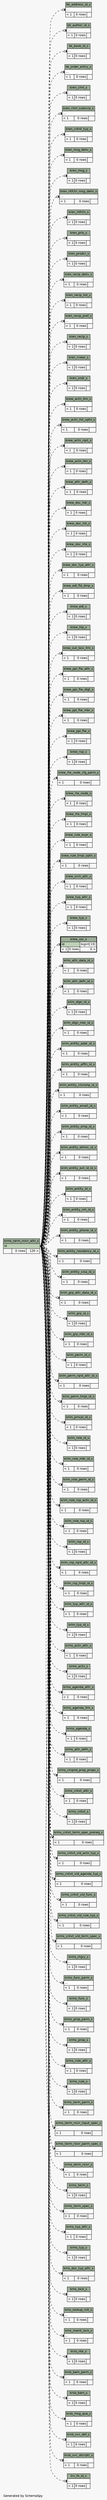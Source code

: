 // dot 2.28.0 on Mac OS X 10.7.2
// SchemaSpy rev 590
digraph "impliedTwoDegreesRelationshipsDiagram" {
  graph [
    rankdir="RL"
    bgcolor="#f7f7f7"
    label="\nGenerated by SchemaSpy"
    labeljust="l"
    nodesep="0.18"
    ranksep="0.46"
    fontname="Helvetica"
    fontsize="11"
  ];
  node [
    fontname="Helvetica"
    fontsize="11"
    shape="plaintext"
  ];
  edge [
    arrowsize="0.8"
  ];
  "bk_address_id_s":"elipses":w -> "krms_term_rslvr_attr_s":"id":e [arrowhead=none dir=back arrowtail=teeodot style=dashed];
  "bk_author_id_s":"elipses":w -> "krms_term_rslvr_attr_s":"id":e [arrowhead=none dir=back arrowtail=teeodot style=dashed];
  "bk_book_id_s":"elipses":w -> "krms_term_rslvr_attr_s":"id":e [arrowhead=none dir=back arrowtail=teeodot style=dashed];
  "bk_order_entry_s":"elipses":w -> "krms_term_rslvr_attr_s":"id":e [arrowhead=none dir=back arrowtail=teeodot style=dashed];
  "kren_chnl_s":"elipses":w -> "krms_term_rslvr_attr_s":"id":e [arrowhead=none dir=back arrowtail=teeodot style=dashed];
  "kren_chnl_subscrp_s":"elipses":w -> "krms_term_rslvr_attr_s":"id":e [arrowhead=none dir=back arrowtail=teeodot style=dashed];
  "kren_cntnt_typ_s":"elipses":w -> "krms_term_rslvr_attr_s":"id":e [arrowhead=none dir=back arrowtail=teeodot style=dashed];
  "kren_msg_deliv_s":"elipses":w -> "krms_term_rslvr_attr_s":"id":e [arrowhead=none dir=back arrowtail=teeodot style=dashed];
  "kren_msg_s":"elipses":w -> "krms_term_rslvr_attr_s":"id":e [arrowhead=none dir=back arrowtail=teeodot style=dashed];
  "kren_ntfctn_msg_deliv_s":"elipses":w -> "krms_term_rslvr_attr_s":"id":e [arrowhead=none dir=back arrowtail=teeodot style=dashed];
  "kren_ntfctn_s":"elipses":w -> "krms_term_rslvr_attr_s":"id":e [arrowhead=none dir=back arrowtail=teeodot style=dashed];
  "kren_prio_s":"elipses":w -> "krms_term_rslvr_attr_s":"id":e [arrowhead=none dir=back arrowtail=teeodot style=dashed];
  "kren_prodcr_s":"elipses":w -> "krms_term_rslvr_attr_s":"id":e [arrowhead=none dir=back arrowtail=teeodot style=dashed];
  "kren_recip_deliv_s":"elipses":w -> "krms_term_rslvr_attr_s":"id":e [arrowhead=none dir=back arrowtail=teeodot style=dashed];
  "kren_recip_list_s":"elipses":w -> "krms_term_rslvr_attr_s":"id":e [arrowhead=none dir=back arrowtail=teeodot style=dashed];
  "kren_recip_pref_s":"elipses":w -> "krms_term_rslvr_attr_s":"id":e [arrowhead=none dir=back arrowtail=teeodot style=dashed];
  "kren_recip_s":"elipses":w -> "krms_term_rslvr_attr_s":"id":e [arrowhead=none dir=back arrowtail=teeodot style=dashed];
  "kren_rvwer_s":"elipses":w -> "krms_term_rslvr_attr_s":"id":e [arrowhead=none dir=back arrowtail=teeodot style=dashed];
  "kren_sndr_s":"elipses":w -> "krms_term_rslvr_attr_s":"id":e [arrowhead=none dir=back arrowtail=teeodot style=dashed];
  "krew_actn_itm_s":"elipses":w -> "krms_term_rslvr_attr_s":"id":e [arrowhead=none dir=back arrowtail=teeodot style=dashed];
  "krew_actn_list_optn_s":"elipses":w -> "krms_term_rslvr_attr_s":"id":e [arrowhead=none dir=back arrowtail=teeodot style=dashed];
  "krew_actn_rqst_s":"elipses":w -> "krms_term_rslvr_attr_s":"id":e [arrowhead=none dir=back arrowtail=teeodot style=dashed];
  "krew_actn_tkn_s":"elipses":w -> "krms_term_rslvr_attr_s":"id":e [arrowhead=none dir=back arrowtail=teeodot style=dashed];
  "krew_attr_defn_s":"elipses":w -> "krms_term_rslvr_attr_s":"id":e [arrowhead=none dir=back arrowtail=teeodot style=dashed];
  "krew_doc_hdr_s":"elipses":w -> "krms_term_rslvr_attr_s":"id":e [arrowhead=none dir=back arrowtail=teeodot style=dashed];
  "krew_doc_lnk_s":"elipses":w -> "krms_term_rslvr_attr_s":"id":e [arrowhead=none dir=back arrowtail=teeodot style=dashed];
  "krew_doc_nte_s":"elipses":w -> "krms_term_rslvr_attr_s":"id":e [arrowhead=none dir=back arrowtail=teeodot style=dashed];
  "krew_doc_typ_attr_s":"elipses":w -> "krms_term_rslvr_attr_s":"id":e [arrowhead=none dir=back arrowtail=teeodot style=dashed];
  "krew_edl_fld_dmp_s":"elipses":w -> "krms_term_rslvr_attr_s":"id":e [arrowhead=none dir=back arrowtail=teeodot style=dashed];
  "krew_edl_s":"elipses":w -> "krms_term_rslvr_attr_s":"id":e [arrowhead=none dir=back arrowtail=teeodot style=dashed];
  "krew_hlp_s":"elipses":w -> "krms_term_rslvr_attr_s":"id":e [arrowhead=none dir=back arrowtail=teeodot style=dashed];
  "krew_out_box_itm_s":"elipses":w -> "krms_term_rslvr_attr_s":"id":e [arrowhead=none dir=back arrowtail=teeodot style=dashed];
  "krew_ppl_flw_attr_s":"elipses":w -> "krms_term_rslvr_attr_s":"id":e [arrowhead=none dir=back arrowtail=teeodot style=dashed];
  "krew_ppl_flw_dlgt_s":"elipses":w -> "krms_term_rslvr_attr_s":"id":e [arrowhead=none dir=back arrowtail=teeodot style=dashed];
  "krew_ppl_flw_mbr_s":"elipses":w -> "krms_term_rslvr_attr_s":"id":e [arrowhead=none dir=back arrowtail=teeodot style=dashed];
  "krew_ppl_flw_s":"elipses":w -> "krms_term_rslvr_attr_s":"id":e [arrowhead=none dir=back arrowtail=teeodot style=dashed];
  "krew_rsp_s":"elipses":w -> "krms_term_rslvr_attr_s":"id":e [arrowhead=none dir=back arrowtail=teeodot style=dashed];
  "krew_rte_node_cfg_parm_s":"elipses":w -> "krms_term_rslvr_attr_s":"id":e [arrowhead=none dir=back arrowtail=teeodot style=dashed];
  "krew_rte_node_s":"elipses":w -> "krms_term_rslvr_attr_s":"id":e [arrowhead=none dir=back arrowtail=teeodot style=dashed];
  "krew_rte_tmpl_s":"elipses":w -> "krms_term_rslvr_attr_s":"id":e [arrowhead=none dir=back arrowtail=teeodot style=dashed];
  "krew_rule_expr_s":"elipses":w -> "krms_term_rslvr_attr_s":"id":e [arrowhead=none dir=back arrowtail=teeodot style=dashed];
  "krew_rule_tmpl_optn_s":"elipses":w -> "krms_term_rslvr_attr_s":"id":e [arrowhead=none dir=back arrowtail=teeodot style=dashed];
  "krew_srch_attr_s":"elipses":w -> "krms_term_rslvr_attr_s":"id":e [arrowhead=none dir=back arrowtail=teeodot style=dashed];
  "krew_typ_attr_s":"elipses":w -> "krms_term_rslvr_attr_s":"id":e [arrowhead=none dir=back arrowtail=teeodot style=dashed];
  "krew_typ_s":"elipses":w -> "krms_term_rslvr_attr_s":"id":e [arrowhead=none dir=back arrowtail=teeodot style=dashed];
  "krew_usr_s":"id":w -> "krms_term_rslvr_attr_s":"id":e [arrowhead=none dir=back arrowtail=teeodot style=dashed];
  "krim_attr_data_id_s":"elipses":w -> "krms_term_rslvr_attr_s":"id":e [arrowhead=none dir=back arrowtail=teeodot style=dashed];
  "krim_attr_defn_id_s":"elipses":w -> "krms_term_rslvr_attr_s":"id":e [arrowhead=none dir=back arrowtail=teeodot style=dashed];
  "krim_dlgn_id_s":"elipses":w -> "krms_term_rslvr_attr_s":"id":e [arrowhead=none dir=back arrowtail=teeodot style=dashed];
  "krim_dlgn_mbr_id_s":"elipses":w -> "krms_term_rslvr_attr_s":"id":e [arrowhead=none dir=back arrowtail=teeodot style=dashed];
  "krim_entity_addr_id_s":"elipses":w -> "krms_term_rslvr_attr_s":"id":e [arrowhead=none dir=back arrowtail=teeodot style=dashed];
  "krim_entity_afltn_id_s":"elipses":w -> "krms_term_rslvr_attr_s":"id":e [arrowhead=none dir=back arrowtail=teeodot style=dashed];
  "krim_entity_ctznshp_id_s":"elipses":w -> "krms_term_rslvr_attr_s":"id":e [arrowhead=none dir=back arrowtail=teeodot style=dashed];
  "krim_entity_email_id_s":"elipses":w -> "krms_term_rslvr_attr_s":"id":e [arrowhead=none dir=back arrowtail=teeodot style=dashed];
  "krim_entity_emp_id_s":"elipses":w -> "krms_term_rslvr_attr_s":"id":e [arrowhead=none dir=back arrowtail=teeodot style=dashed];
  "krim_entity_ethnic_id_s":"elipses":w -> "krms_term_rslvr_attr_s":"id":e [arrowhead=none dir=back arrowtail=teeodot style=dashed];
  "krim_entity_ext_id_id_s":"elipses":w -> "krms_term_rslvr_attr_s":"id":e [arrowhead=none dir=back arrowtail=teeodot style=dashed];
  "krim_entity_id_s":"elipses":w -> "krms_term_rslvr_attr_s":"id":e [arrowhead=none dir=back arrowtail=teeodot style=dashed];
  "krim_entity_nm_id_s":"elipses":w -> "krms_term_rslvr_attr_s":"id":e [arrowhead=none dir=back arrowtail=teeodot style=dashed];
  "krim_entity_phone_id_s":"elipses":w -> "krms_term_rslvr_attr_s":"id":e [arrowhead=none dir=back arrowtail=teeodot style=dashed];
  "krim_entity_residency_id_s":"elipses":w -> "krms_term_rslvr_attr_s":"id":e [arrowhead=none dir=back arrowtail=teeodot style=dashed];
  "krim_entity_visa_id_s":"elipses":w -> "krms_term_rslvr_attr_s":"id":e [arrowhead=none dir=back arrowtail=teeodot style=dashed];
  "krim_grp_attr_data_id_s":"elipses":w -> "krms_term_rslvr_attr_s":"id":e [arrowhead=none dir=back arrowtail=teeodot style=dashed];
  "krim_grp_id_s":"elipses":w -> "krms_term_rslvr_attr_s":"id":e [arrowhead=none dir=back arrowtail=teeodot style=dashed];
  "krim_grp_mbr_id_s":"elipses":w -> "krms_term_rslvr_attr_s":"id":e [arrowhead=none dir=back arrowtail=teeodot style=dashed];
  "krim_perm_id_s":"elipses":w -> "krms_term_rslvr_attr_s":"id":e [arrowhead=none dir=back arrowtail=teeodot style=dashed];
  "krim_perm_rqrd_attr_id_s":"elipses":w -> "krms_term_rslvr_attr_s":"id":e [arrowhead=none dir=back arrowtail=teeodot style=dashed];
  "krim_perm_tmpl_id_s":"elipses":w -> "krms_term_rslvr_attr_s":"id":e [arrowhead=none dir=back arrowtail=teeodot style=dashed];
  "krim_prncpl_id_s":"elipses":w -> "krms_term_rslvr_attr_s":"id":e [arrowhead=none dir=back arrowtail=teeodot style=dashed];
  "krim_role_id_s":"elipses":w -> "krms_term_rslvr_attr_s":"id":e [arrowhead=none dir=back arrowtail=teeodot style=dashed];
  "krim_role_mbr_id_s":"elipses":w -> "krms_term_rslvr_attr_s":"id":e [arrowhead=none dir=back arrowtail=teeodot style=dashed];
  "krim_role_perm_id_s":"elipses":w -> "krms_term_rslvr_attr_s":"id":e [arrowhead=none dir=back arrowtail=teeodot style=dashed];
  "krim_role_rsp_actn_id_s":"elipses":w -> "krms_term_rslvr_attr_s":"id":e [arrowhead=none dir=back arrowtail=teeodot style=dashed];
  "krim_role_rsp_id_s":"elipses":w -> "krms_term_rslvr_attr_s":"id":e [arrowhead=none dir=back arrowtail=teeodot style=dashed];
  "krim_rsp_id_s":"elipses":w -> "krms_term_rslvr_attr_s":"id":e [arrowhead=none dir=back arrowtail=teeodot style=dashed];
  "krim_rsp_rqrd_attr_id_s":"elipses":w -> "krms_term_rslvr_attr_s":"id":e [arrowhead=none dir=back arrowtail=teeodot style=dashed];
  "krim_rsp_tmpl_id_s":"elipses":w -> "krms_term_rslvr_attr_s":"id":e [arrowhead=none dir=back arrowtail=teeodot style=dashed];
  "krim_typ_attr_id_s":"elipses":w -> "krms_term_rslvr_attr_s":"id":e [arrowhead=none dir=back arrowtail=teeodot style=dashed];
  "krim_typ_id_s":"elipses":w -> "krms_term_rslvr_attr_s":"id":e [arrowhead=none dir=back arrowtail=teeodot style=dashed];
  "krms_actn_attr_s":"elipses":w -> "krms_term_rslvr_attr_s":"id":e [arrowhead=none dir=back arrowtail=teeodot style=dashed];
  "krms_actn_s":"elipses":w -> "krms_term_rslvr_attr_s":"id":e [arrowhead=none dir=back arrowtail=teeodot style=dashed];
  "krms_agenda_attr_s":"elipses":w -> "krms_term_rslvr_attr_s":"id":e [arrowhead=none dir=back arrowtail=teeodot style=dashed];
  "krms_agenda_itm_s":"elipses":w -> "krms_term_rslvr_attr_s":"id":e [arrowhead=none dir=back arrowtail=teeodot style=dashed];
  "krms_agenda_s":"elipses":w -> "krms_term_rslvr_attr_s":"id":e [arrowhead=none dir=back arrowtail=teeodot style=dashed];
  "krms_attr_defn_s":"elipses":w -> "krms_term_rslvr_attr_s":"id":e [arrowhead=none dir=back arrowtail=teeodot style=dashed];
  "krms_cmpnd_prop_props_s":"elipses":w -> "krms_term_rslvr_attr_s":"id":e [arrowhead=none dir=back arrowtail=teeodot style=dashed];
  "krms_cntxt_attr_s":"elipses":w -> "krms_term_rslvr_attr_s":"id":e [arrowhead=none dir=back arrowtail=teeodot style=dashed];
  "krms_cntxt_s":"elipses":w -> "krms_term_rslvr_attr_s":"id":e [arrowhead=none dir=back arrowtail=teeodot style=dashed];
  "krms_cntxt_term_spec_prereq_s":"elipses":w -> "krms_term_rslvr_attr_s":"id":e [arrowhead=none dir=back arrowtail=teeodot style=dashed];
  "krms_cntxt_vld_actn_typ_s":"elipses":w -> "krms_term_rslvr_attr_s":"id":e [arrowhead=none dir=back arrowtail=teeodot style=dashed];
  "krms_cntxt_vld_agenda_typ_s":"elipses":w -> "krms_term_rslvr_attr_s":"id":e [arrowhead=none dir=back arrowtail=teeodot style=dashed];
  "krms_cntxt_vld_func_s":"elipses":w -> "krms_term_rslvr_attr_s":"id":e [arrowhead=none dir=back arrowtail=teeodot style=dashed];
  "krms_cntxt_vld_rule_typ_s":"elipses":w -> "krms_term_rslvr_attr_s":"id":e [arrowhead=none dir=back arrowtail=teeodot style=dashed];
  "krms_cntxt_vld_term_spec_s":"elipses":w -> "krms_term_rslvr_attr_s":"id":e [arrowhead=none dir=back arrowtail=teeodot style=dashed];
  "krms_ctgry_s":"elipses":w -> "krms_term_rslvr_attr_s":"id":e [arrowhead=none dir=back arrowtail=teeodot style=dashed];
  "krms_func_parm_s":"elipses":w -> "krms_term_rslvr_attr_s":"id":e [arrowhead=none dir=back arrowtail=teeodot style=dashed];
  "krms_func_s":"elipses":w -> "krms_term_rslvr_attr_s":"id":e [arrowhead=none dir=back arrowtail=teeodot style=dashed];
  "krms_prop_parm_s":"elipses":w -> "krms_term_rslvr_attr_s":"id":e [arrowhead=none dir=back arrowtail=teeodot style=dashed];
  "krms_prop_s":"elipses":w -> "krms_term_rslvr_attr_s":"id":e [arrowhead=none dir=back arrowtail=teeodot style=dashed];
  "krms_rule_attr_s":"elipses":w -> "krms_term_rslvr_attr_s":"id":e [arrowhead=none dir=back arrowtail=teeodot style=dashed];
  "krms_rule_s":"elipses":w -> "krms_term_rslvr_attr_s":"id":e [arrowhead=none dir=back arrowtail=teeodot style=dashed];
  "krms_term_parm_s":"elipses":w -> "krms_term_rslvr_attr_s":"id":e [arrowhead=none dir=back arrowtail=teeodot style=dashed];
  "krms_term_rslvr_input_spec_s":"elipses":w -> "krms_term_rslvr_attr_s":"id":e [arrowhead=none dir=back arrowtail=teeodot style=dashed];
  "krms_term_rslvr_parm_spec_s":"elipses":w -> "krms_term_rslvr_attr_s":"id":e [arrowhead=none dir=back arrowtail=teeodot style=dashed];
  "krms_term_rslvr_s":"elipses":w -> "krms_term_rslvr_attr_s":"id":e [arrowhead=none dir=back arrowtail=teeodot style=dashed];
  "krms_term_s":"elipses":w -> "krms_term_rslvr_attr_s":"id":e [arrowhead=none dir=back arrowtail=teeodot style=dashed];
  "krms_term_spec_s":"elipses":w -> "krms_term_rslvr_attr_s":"id":e [arrowhead=none dir=back arrowtail=teeodot style=dashed];
  "krms_typ_attr_s":"elipses":w -> "krms_term_rslvr_attr_s":"id":e [arrowhead=none dir=back arrowtail=teeodot style=dashed];
  "krms_typ_s":"elipses":w -> "krms_term_rslvr_attr_s":"id":e [arrowhead=none dir=back arrowtail=teeodot style=dashed];
  "krns_doc_typ_attr_s":"elipses":w -> "krms_term_rslvr_attr_s":"id":e [arrowhead=none dir=back arrowtail=teeodot style=dashed];
  "krns_lock_s":"elipses":w -> "krms_term_rslvr_attr_s":"id":e [arrowhead=none dir=back arrowtail=teeodot style=dashed];
  "krns_lookup_rslt_s":"elipses":w -> "krms_term_rslvr_attr_s":"id":e [arrowhead=none dir=back arrowtail=teeodot style=dashed];
  "krns_maint_lock_s":"elipses":w -> "krms_term_rslvr_attr_s":"id":e [arrowhead=none dir=back arrowtail=teeodot style=dashed];
  "krns_nte_s":"elipses":w -> "krms_term_rslvr_attr_s":"id":e [arrowhead=none dir=back arrowtail=teeodot style=dashed];
  "krsb_bam_parm_s":"elipses":w -> "krms_term_rslvr_attr_s":"id":e [arrowhead=none dir=back arrowtail=teeodot style=dashed];
  "krsb_bam_s":"elipses":w -> "krms_term_rslvr_attr_s":"id":e [arrowhead=none dir=back arrowtail=teeodot style=dashed];
  "krsb_msg_que_s":"elipses":w -> "krms_term_rslvr_attr_s":"id":e [arrowhead=none dir=back arrowtail=teeodot style=dashed];
  "krsb_svc_def_s":"elipses":w -> "krms_term_rslvr_attr_s":"id":e [arrowhead=none dir=back arrowtail=teeodot style=dashed];
  "krsb_svc_dscrptr_s":"elipses":w -> "krms_term_rslvr_attr_s":"id":e [arrowhead=none dir=back arrowtail=teeodot style=dashed];
  "trv_fo_id_s":"elipses":w -> "krms_term_rslvr_attr_s":"id":e [arrowhead=none dir=back arrowtail=teeodot style=dashed];
  "bk_address_id_s" [
    label=<
    <TABLE BORDER="0" CELLBORDER="1" CELLSPACING="0" BGCOLOR="#ffffff">
      <TR><TD COLSPAN="3" BGCOLOR="#9bab96" ALIGN="CENTER">bk_address_id_s</TD></TR>
      <TR><TD PORT="elipses" COLSPAN="3" ALIGN="LEFT">...</TD></TR>
      <TR><TD ALIGN="LEFT" BGCOLOR="#f7f7f7">&lt; 1</TD><TD ALIGN="RIGHT" BGCOLOR="#f7f7f7">0 rows</TD><TD ALIGN="RIGHT" BGCOLOR="#f7f7f7">  </TD></TR>
    </TABLE>>
    URL="bk_address_id_s.html"
    tooltip="bk_address_id_s"
  ];
  "bk_author_id_s" [
    label=<
    <TABLE BORDER="0" CELLBORDER="1" CELLSPACING="0" BGCOLOR="#ffffff">
      <TR><TD COLSPAN="3" BGCOLOR="#9bab96" ALIGN="CENTER">bk_author_id_s</TD></TR>
      <TR><TD PORT="elipses" COLSPAN="3" ALIGN="LEFT">...</TD></TR>
      <TR><TD ALIGN="LEFT" BGCOLOR="#f7f7f7">&lt; 1</TD><TD ALIGN="RIGHT" BGCOLOR="#f7f7f7">0 rows</TD><TD ALIGN="RIGHT" BGCOLOR="#f7f7f7">  </TD></TR>
    </TABLE>>
    URL="bk_author_id_s.html"
    tooltip="bk_author_id_s"
  ];
  "bk_book_id_s" [
    label=<
    <TABLE BORDER="0" CELLBORDER="1" CELLSPACING="0" BGCOLOR="#ffffff">
      <TR><TD COLSPAN="3" BGCOLOR="#9bab96" ALIGN="CENTER">bk_book_id_s</TD></TR>
      <TR><TD PORT="elipses" COLSPAN="3" ALIGN="LEFT">...</TD></TR>
      <TR><TD ALIGN="LEFT" BGCOLOR="#f7f7f7">&lt; 1</TD><TD ALIGN="RIGHT" BGCOLOR="#f7f7f7">0 rows</TD><TD ALIGN="RIGHT" BGCOLOR="#f7f7f7">  </TD></TR>
    </TABLE>>
    URL="bk_book_id_s.html"
    tooltip="bk_book_id_s"
  ];
  "bk_order_entry_s" [
    label=<
    <TABLE BORDER="0" CELLBORDER="1" CELLSPACING="0" BGCOLOR="#ffffff">
      <TR><TD COLSPAN="3" BGCOLOR="#9bab96" ALIGN="CENTER">bk_order_entry_s</TD></TR>
      <TR><TD PORT="elipses" COLSPAN="3" ALIGN="LEFT">...</TD></TR>
      <TR><TD ALIGN="LEFT" BGCOLOR="#f7f7f7">&lt; 1</TD><TD ALIGN="RIGHT" BGCOLOR="#f7f7f7">0 rows</TD><TD ALIGN="RIGHT" BGCOLOR="#f7f7f7">  </TD></TR>
    </TABLE>>
    URL="bk_order_entry_s.html"
    tooltip="bk_order_entry_s"
  ];
  "kren_chnl_s" [
    label=<
    <TABLE BORDER="0" CELLBORDER="1" CELLSPACING="0" BGCOLOR="#ffffff">
      <TR><TD COLSPAN="3" BGCOLOR="#9bab96" ALIGN="CENTER">kren_chnl_s</TD></TR>
      <TR><TD PORT="elipses" COLSPAN="3" ALIGN="LEFT">...</TD></TR>
      <TR><TD ALIGN="LEFT" BGCOLOR="#f7f7f7">&lt; 1</TD><TD ALIGN="RIGHT" BGCOLOR="#f7f7f7">0 rows</TD><TD ALIGN="RIGHT" BGCOLOR="#f7f7f7">  </TD></TR>
    </TABLE>>
    URL="kren_chnl_s.html"
    tooltip="kren_chnl_s"
  ];
  "kren_chnl_subscrp_s" [
    label=<
    <TABLE BORDER="0" CELLBORDER="1" CELLSPACING="0" BGCOLOR="#ffffff">
      <TR><TD COLSPAN="3" BGCOLOR="#9bab96" ALIGN="CENTER">kren_chnl_subscrp_s</TD></TR>
      <TR><TD PORT="elipses" COLSPAN="3" ALIGN="LEFT">...</TD></TR>
      <TR><TD ALIGN="LEFT" BGCOLOR="#f7f7f7">&lt; 1</TD><TD ALIGN="RIGHT" BGCOLOR="#f7f7f7">0 rows</TD><TD ALIGN="RIGHT" BGCOLOR="#f7f7f7">  </TD></TR>
    </TABLE>>
    URL="kren_chnl_subscrp_s.html"
    tooltip="kren_chnl_subscrp_s"
  ];
  "kren_cntnt_typ_s" [
    label=<
    <TABLE BORDER="0" CELLBORDER="1" CELLSPACING="0" BGCOLOR="#ffffff">
      <TR><TD COLSPAN="3" BGCOLOR="#9bab96" ALIGN="CENTER">kren_cntnt_typ_s</TD></TR>
      <TR><TD PORT="elipses" COLSPAN="3" ALIGN="LEFT">...</TD></TR>
      <TR><TD ALIGN="LEFT" BGCOLOR="#f7f7f7">&lt; 1</TD><TD ALIGN="RIGHT" BGCOLOR="#f7f7f7">0 rows</TD><TD ALIGN="RIGHT" BGCOLOR="#f7f7f7">  </TD></TR>
    </TABLE>>
    URL="kren_cntnt_typ_s.html"
    tooltip="kren_cntnt_typ_s"
  ];
  "kren_msg_deliv_s" [
    label=<
    <TABLE BORDER="0" CELLBORDER="1" CELLSPACING="0" BGCOLOR="#ffffff">
      <TR><TD COLSPAN="3" BGCOLOR="#9bab96" ALIGN="CENTER">kren_msg_deliv_s</TD></TR>
      <TR><TD PORT="elipses" COLSPAN="3" ALIGN="LEFT">...</TD></TR>
      <TR><TD ALIGN="LEFT" BGCOLOR="#f7f7f7">&lt; 1</TD><TD ALIGN="RIGHT" BGCOLOR="#f7f7f7">0 rows</TD><TD ALIGN="RIGHT" BGCOLOR="#f7f7f7">  </TD></TR>
    </TABLE>>
    URL="kren_msg_deliv_s.html"
    tooltip="kren_msg_deliv_s"
  ];
  "kren_msg_s" [
    label=<
    <TABLE BORDER="0" CELLBORDER="1" CELLSPACING="0" BGCOLOR="#ffffff">
      <TR><TD COLSPAN="3" BGCOLOR="#9bab96" ALIGN="CENTER">kren_msg_s</TD></TR>
      <TR><TD PORT="elipses" COLSPAN="3" ALIGN="LEFT">...</TD></TR>
      <TR><TD ALIGN="LEFT" BGCOLOR="#f7f7f7">&lt; 1</TD><TD ALIGN="RIGHT" BGCOLOR="#f7f7f7">0 rows</TD><TD ALIGN="RIGHT" BGCOLOR="#f7f7f7">  </TD></TR>
    </TABLE>>
    URL="kren_msg_s.html"
    tooltip="kren_msg_s"
  ];
  "kren_ntfctn_msg_deliv_s" [
    label=<
    <TABLE BORDER="0" CELLBORDER="1" CELLSPACING="0" BGCOLOR="#ffffff">
      <TR><TD COLSPAN="3" BGCOLOR="#9bab96" ALIGN="CENTER">kren_ntfctn_msg_deliv_s</TD></TR>
      <TR><TD PORT="elipses" COLSPAN="3" ALIGN="LEFT">...</TD></TR>
      <TR><TD ALIGN="LEFT" BGCOLOR="#f7f7f7">&lt; 1</TD><TD ALIGN="RIGHT" BGCOLOR="#f7f7f7">0 rows</TD><TD ALIGN="RIGHT" BGCOLOR="#f7f7f7">  </TD></TR>
    </TABLE>>
    URL="kren_ntfctn_msg_deliv_s.html"
    tooltip="kren_ntfctn_msg_deliv_s"
  ];
  "kren_ntfctn_s" [
    label=<
    <TABLE BORDER="0" CELLBORDER="1" CELLSPACING="0" BGCOLOR="#ffffff">
      <TR><TD COLSPAN="3" BGCOLOR="#9bab96" ALIGN="CENTER">kren_ntfctn_s</TD></TR>
      <TR><TD PORT="elipses" COLSPAN="3" ALIGN="LEFT">...</TD></TR>
      <TR><TD ALIGN="LEFT" BGCOLOR="#f7f7f7">&lt; 1</TD><TD ALIGN="RIGHT" BGCOLOR="#f7f7f7">0 rows</TD><TD ALIGN="RIGHT" BGCOLOR="#f7f7f7">  </TD></TR>
    </TABLE>>
    URL="kren_ntfctn_s.html"
    tooltip="kren_ntfctn_s"
  ];
  "kren_prio_s" [
    label=<
    <TABLE BORDER="0" CELLBORDER="1" CELLSPACING="0" BGCOLOR="#ffffff">
      <TR><TD COLSPAN="3" BGCOLOR="#9bab96" ALIGN="CENTER">kren_prio_s</TD></TR>
      <TR><TD PORT="elipses" COLSPAN="3" ALIGN="LEFT">...</TD></TR>
      <TR><TD ALIGN="LEFT" BGCOLOR="#f7f7f7">&lt; 1</TD><TD ALIGN="RIGHT" BGCOLOR="#f7f7f7">0 rows</TD><TD ALIGN="RIGHT" BGCOLOR="#f7f7f7">  </TD></TR>
    </TABLE>>
    URL="kren_prio_s.html"
    tooltip="kren_prio_s"
  ];
  "kren_prodcr_s" [
    label=<
    <TABLE BORDER="0" CELLBORDER="1" CELLSPACING="0" BGCOLOR="#ffffff">
      <TR><TD COLSPAN="3" BGCOLOR="#9bab96" ALIGN="CENTER">kren_prodcr_s</TD></TR>
      <TR><TD PORT="elipses" COLSPAN="3" ALIGN="LEFT">...</TD></TR>
      <TR><TD ALIGN="LEFT" BGCOLOR="#f7f7f7">&lt; 1</TD><TD ALIGN="RIGHT" BGCOLOR="#f7f7f7">0 rows</TD><TD ALIGN="RIGHT" BGCOLOR="#f7f7f7">  </TD></TR>
    </TABLE>>
    URL="kren_prodcr_s.html"
    tooltip="kren_prodcr_s"
  ];
  "kren_recip_deliv_s" [
    label=<
    <TABLE BORDER="0" CELLBORDER="1" CELLSPACING="0" BGCOLOR="#ffffff">
      <TR><TD COLSPAN="3" BGCOLOR="#9bab96" ALIGN="CENTER">kren_recip_deliv_s</TD></TR>
      <TR><TD PORT="elipses" COLSPAN="3" ALIGN="LEFT">...</TD></TR>
      <TR><TD ALIGN="LEFT" BGCOLOR="#f7f7f7">&lt; 1</TD><TD ALIGN="RIGHT" BGCOLOR="#f7f7f7">0 rows</TD><TD ALIGN="RIGHT" BGCOLOR="#f7f7f7">  </TD></TR>
    </TABLE>>
    URL="kren_recip_deliv_s.html"
    tooltip="kren_recip_deliv_s"
  ];
  "kren_recip_list_s" [
    label=<
    <TABLE BORDER="0" CELLBORDER="1" CELLSPACING="0" BGCOLOR="#ffffff">
      <TR><TD COLSPAN="3" BGCOLOR="#9bab96" ALIGN="CENTER">kren_recip_list_s</TD></TR>
      <TR><TD PORT="elipses" COLSPAN="3" ALIGN="LEFT">...</TD></TR>
      <TR><TD ALIGN="LEFT" BGCOLOR="#f7f7f7">&lt; 1</TD><TD ALIGN="RIGHT" BGCOLOR="#f7f7f7">0 rows</TD><TD ALIGN="RIGHT" BGCOLOR="#f7f7f7">  </TD></TR>
    </TABLE>>
    URL="kren_recip_list_s.html"
    tooltip="kren_recip_list_s"
  ];
  "kren_recip_pref_s" [
    label=<
    <TABLE BORDER="0" CELLBORDER="1" CELLSPACING="0" BGCOLOR="#ffffff">
      <TR><TD COLSPAN="3" BGCOLOR="#9bab96" ALIGN="CENTER">kren_recip_pref_s</TD></TR>
      <TR><TD PORT="elipses" COLSPAN="3" ALIGN="LEFT">...</TD></TR>
      <TR><TD ALIGN="LEFT" BGCOLOR="#f7f7f7">&lt; 1</TD><TD ALIGN="RIGHT" BGCOLOR="#f7f7f7">0 rows</TD><TD ALIGN="RIGHT" BGCOLOR="#f7f7f7">  </TD></TR>
    </TABLE>>
    URL="kren_recip_pref_s.html"
    tooltip="kren_recip_pref_s"
  ];
  "kren_recip_s" [
    label=<
    <TABLE BORDER="0" CELLBORDER="1" CELLSPACING="0" BGCOLOR="#ffffff">
      <TR><TD COLSPAN="3" BGCOLOR="#9bab96" ALIGN="CENTER">kren_recip_s</TD></TR>
      <TR><TD PORT="elipses" COLSPAN="3" ALIGN="LEFT">...</TD></TR>
      <TR><TD ALIGN="LEFT" BGCOLOR="#f7f7f7">&lt; 1</TD><TD ALIGN="RIGHT" BGCOLOR="#f7f7f7">0 rows</TD><TD ALIGN="RIGHT" BGCOLOR="#f7f7f7">  </TD></TR>
    </TABLE>>
    URL="kren_recip_s.html"
    tooltip="kren_recip_s"
  ];
  "kren_rvwer_s" [
    label=<
    <TABLE BORDER="0" CELLBORDER="1" CELLSPACING="0" BGCOLOR="#ffffff">
      <TR><TD COLSPAN="3" BGCOLOR="#9bab96" ALIGN="CENTER">kren_rvwer_s</TD></TR>
      <TR><TD PORT="elipses" COLSPAN="3" ALIGN="LEFT">...</TD></TR>
      <TR><TD ALIGN="LEFT" BGCOLOR="#f7f7f7">&lt; 1</TD><TD ALIGN="RIGHT" BGCOLOR="#f7f7f7">0 rows</TD><TD ALIGN="RIGHT" BGCOLOR="#f7f7f7">  </TD></TR>
    </TABLE>>
    URL="kren_rvwer_s.html"
    tooltip="kren_rvwer_s"
  ];
  "kren_sndr_s" [
    label=<
    <TABLE BORDER="0" CELLBORDER="1" CELLSPACING="0" BGCOLOR="#ffffff">
      <TR><TD COLSPAN="3" BGCOLOR="#9bab96" ALIGN="CENTER">kren_sndr_s</TD></TR>
      <TR><TD PORT="elipses" COLSPAN="3" ALIGN="LEFT">...</TD></TR>
      <TR><TD ALIGN="LEFT" BGCOLOR="#f7f7f7">&lt; 1</TD><TD ALIGN="RIGHT" BGCOLOR="#f7f7f7">0 rows</TD><TD ALIGN="RIGHT" BGCOLOR="#f7f7f7">  </TD></TR>
    </TABLE>>
    URL="kren_sndr_s.html"
    tooltip="kren_sndr_s"
  ];
  "krew_actn_itm_s" [
    label=<
    <TABLE BORDER="0" CELLBORDER="1" CELLSPACING="0" BGCOLOR="#ffffff">
      <TR><TD COLSPAN="3" BGCOLOR="#9bab96" ALIGN="CENTER">krew_actn_itm_s</TD></TR>
      <TR><TD PORT="elipses" COLSPAN="3" ALIGN="LEFT">...</TD></TR>
      <TR><TD ALIGN="LEFT" BGCOLOR="#f7f7f7">&lt; 1</TD><TD ALIGN="RIGHT" BGCOLOR="#f7f7f7">0 rows</TD><TD ALIGN="RIGHT" BGCOLOR="#f7f7f7">  </TD></TR>
    </TABLE>>
    URL="krew_actn_itm_s.html"
    tooltip="krew_actn_itm_s"
  ];
  "krew_actn_list_optn_s" [
    label=<
    <TABLE BORDER="0" CELLBORDER="1" CELLSPACING="0" BGCOLOR="#ffffff">
      <TR><TD COLSPAN="3" BGCOLOR="#9bab96" ALIGN="CENTER">krew_actn_list_optn_s</TD></TR>
      <TR><TD PORT="elipses" COLSPAN="3" ALIGN="LEFT">...</TD></TR>
      <TR><TD ALIGN="LEFT" BGCOLOR="#f7f7f7">&lt; 1</TD><TD ALIGN="RIGHT" BGCOLOR="#f7f7f7">0 rows</TD><TD ALIGN="RIGHT" BGCOLOR="#f7f7f7">  </TD></TR>
    </TABLE>>
    URL="krew_actn_list_optn_s.html"
    tooltip="krew_actn_list_optn_s"
  ];
  "krew_actn_rqst_s" [
    label=<
    <TABLE BORDER="0" CELLBORDER="1" CELLSPACING="0" BGCOLOR="#ffffff">
      <TR><TD COLSPAN="3" BGCOLOR="#9bab96" ALIGN="CENTER">krew_actn_rqst_s</TD></TR>
      <TR><TD PORT="elipses" COLSPAN="3" ALIGN="LEFT">...</TD></TR>
      <TR><TD ALIGN="LEFT" BGCOLOR="#f7f7f7">&lt; 1</TD><TD ALIGN="RIGHT" BGCOLOR="#f7f7f7">0 rows</TD><TD ALIGN="RIGHT" BGCOLOR="#f7f7f7">  </TD></TR>
    </TABLE>>
    URL="krew_actn_rqst_s.html"
    tooltip="krew_actn_rqst_s"
  ];
  "krew_actn_tkn_s" [
    label=<
    <TABLE BORDER="0" CELLBORDER="1" CELLSPACING="0" BGCOLOR="#ffffff">
      <TR><TD COLSPAN="3" BGCOLOR="#9bab96" ALIGN="CENTER">krew_actn_tkn_s</TD></TR>
      <TR><TD PORT="elipses" COLSPAN="3" ALIGN="LEFT">...</TD></TR>
      <TR><TD ALIGN="LEFT" BGCOLOR="#f7f7f7">&lt; 1</TD><TD ALIGN="RIGHT" BGCOLOR="#f7f7f7">0 rows</TD><TD ALIGN="RIGHT" BGCOLOR="#f7f7f7">  </TD></TR>
    </TABLE>>
    URL="krew_actn_tkn_s.html"
    tooltip="krew_actn_tkn_s"
  ];
  "krew_attr_defn_s" [
    label=<
    <TABLE BORDER="0" CELLBORDER="1" CELLSPACING="0" BGCOLOR="#ffffff">
      <TR><TD COLSPAN="3" BGCOLOR="#9bab96" ALIGN="CENTER">krew_attr_defn_s</TD></TR>
      <TR><TD PORT="elipses" COLSPAN="3" ALIGN="LEFT">...</TD></TR>
      <TR><TD ALIGN="LEFT" BGCOLOR="#f7f7f7">&lt; 1</TD><TD ALIGN="RIGHT" BGCOLOR="#f7f7f7">0 rows</TD><TD ALIGN="RIGHT" BGCOLOR="#f7f7f7">  </TD></TR>
    </TABLE>>
    URL="krew_attr_defn_s.html"
    tooltip="krew_attr_defn_s"
  ];
  "krew_doc_hdr_s" [
    label=<
    <TABLE BORDER="0" CELLBORDER="1" CELLSPACING="0" BGCOLOR="#ffffff">
      <TR><TD COLSPAN="3" BGCOLOR="#9bab96" ALIGN="CENTER">krew_doc_hdr_s</TD></TR>
      <TR><TD PORT="elipses" COLSPAN="3" ALIGN="LEFT">...</TD></TR>
      <TR><TD ALIGN="LEFT" BGCOLOR="#f7f7f7">&lt; 1</TD><TD ALIGN="RIGHT" BGCOLOR="#f7f7f7">0 rows</TD><TD ALIGN="RIGHT" BGCOLOR="#f7f7f7">  </TD></TR>
    </TABLE>>
    URL="krew_doc_hdr_s.html"
    tooltip="krew_doc_hdr_s"
  ];
  "krew_doc_lnk_s" [
    label=<
    <TABLE BORDER="0" CELLBORDER="1" CELLSPACING="0" BGCOLOR="#ffffff">
      <TR><TD COLSPAN="3" BGCOLOR="#9bab96" ALIGN="CENTER">krew_doc_lnk_s</TD></TR>
      <TR><TD PORT="elipses" COLSPAN="3" ALIGN="LEFT">...</TD></TR>
      <TR><TD ALIGN="LEFT" BGCOLOR="#f7f7f7">&lt; 1</TD><TD ALIGN="RIGHT" BGCOLOR="#f7f7f7">0 rows</TD><TD ALIGN="RIGHT" BGCOLOR="#f7f7f7">  </TD></TR>
    </TABLE>>
    URL="krew_doc_lnk_s.html"
    tooltip="krew_doc_lnk_s"
  ];
  "krew_doc_nte_s" [
    label=<
    <TABLE BORDER="0" CELLBORDER="1" CELLSPACING="0" BGCOLOR="#ffffff">
      <TR><TD COLSPAN="3" BGCOLOR="#9bab96" ALIGN="CENTER">krew_doc_nte_s</TD></TR>
      <TR><TD PORT="elipses" COLSPAN="3" ALIGN="LEFT">...</TD></TR>
      <TR><TD ALIGN="LEFT" BGCOLOR="#f7f7f7">&lt; 1</TD><TD ALIGN="RIGHT" BGCOLOR="#f7f7f7">0 rows</TD><TD ALIGN="RIGHT" BGCOLOR="#f7f7f7">  </TD></TR>
    </TABLE>>
    URL="krew_doc_nte_s.html"
    tooltip="krew_doc_nte_s"
  ];
  "krew_doc_typ_attr_s" [
    label=<
    <TABLE BORDER="0" CELLBORDER="1" CELLSPACING="0" BGCOLOR="#ffffff">
      <TR><TD COLSPAN="3" BGCOLOR="#9bab96" ALIGN="CENTER">krew_doc_typ_attr_s</TD></TR>
      <TR><TD PORT="elipses" COLSPAN="3" ALIGN="LEFT">...</TD></TR>
      <TR><TD ALIGN="LEFT" BGCOLOR="#f7f7f7">&lt; 1</TD><TD ALIGN="RIGHT" BGCOLOR="#f7f7f7">0 rows</TD><TD ALIGN="RIGHT" BGCOLOR="#f7f7f7">  </TD></TR>
    </TABLE>>
    URL="krew_doc_typ_attr_s.html"
    tooltip="krew_doc_typ_attr_s"
  ];
  "krew_edl_fld_dmp_s" [
    label=<
    <TABLE BORDER="0" CELLBORDER="1" CELLSPACING="0" BGCOLOR="#ffffff">
      <TR><TD COLSPAN="3" BGCOLOR="#9bab96" ALIGN="CENTER">krew_edl_fld_dmp_s</TD></TR>
      <TR><TD PORT="elipses" COLSPAN="3" ALIGN="LEFT">...</TD></TR>
      <TR><TD ALIGN="LEFT" BGCOLOR="#f7f7f7">&lt; 1</TD><TD ALIGN="RIGHT" BGCOLOR="#f7f7f7">0 rows</TD><TD ALIGN="RIGHT" BGCOLOR="#f7f7f7">  </TD></TR>
    </TABLE>>
    URL="krew_edl_fld_dmp_s.html"
    tooltip="krew_edl_fld_dmp_s"
  ];
  "krew_edl_s" [
    label=<
    <TABLE BORDER="0" CELLBORDER="1" CELLSPACING="0" BGCOLOR="#ffffff">
      <TR><TD COLSPAN="3" BGCOLOR="#9bab96" ALIGN="CENTER">krew_edl_s</TD></TR>
      <TR><TD PORT="elipses" COLSPAN="3" ALIGN="LEFT">...</TD></TR>
      <TR><TD ALIGN="LEFT" BGCOLOR="#f7f7f7">&lt; 1</TD><TD ALIGN="RIGHT" BGCOLOR="#f7f7f7">0 rows</TD><TD ALIGN="RIGHT" BGCOLOR="#f7f7f7">  </TD></TR>
    </TABLE>>
    URL="krew_edl_s.html"
    tooltip="krew_edl_s"
  ];
  "krew_hlp_s" [
    label=<
    <TABLE BORDER="0" CELLBORDER="1" CELLSPACING="0" BGCOLOR="#ffffff">
      <TR><TD COLSPAN="3" BGCOLOR="#9bab96" ALIGN="CENTER">krew_hlp_s</TD></TR>
      <TR><TD PORT="elipses" COLSPAN="3" ALIGN="LEFT">...</TD></TR>
      <TR><TD ALIGN="LEFT" BGCOLOR="#f7f7f7">&lt; 1</TD><TD ALIGN="RIGHT" BGCOLOR="#f7f7f7">0 rows</TD><TD ALIGN="RIGHT" BGCOLOR="#f7f7f7">  </TD></TR>
    </TABLE>>
    URL="krew_hlp_s.html"
    tooltip="krew_hlp_s"
  ];
  "krew_out_box_itm_s" [
    label=<
    <TABLE BORDER="0" CELLBORDER="1" CELLSPACING="0" BGCOLOR="#ffffff">
      <TR><TD COLSPAN="3" BGCOLOR="#9bab96" ALIGN="CENTER">krew_out_box_itm_s</TD></TR>
      <TR><TD PORT="elipses" COLSPAN="3" ALIGN="LEFT">...</TD></TR>
      <TR><TD ALIGN="LEFT" BGCOLOR="#f7f7f7">&lt; 1</TD><TD ALIGN="RIGHT" BGCOLOR="#f7f7f7">0 rows</TD><TD ALIGN="RIGHT" BGCOLOR="#f7f7f7">  </TD></TR>
    </TABLE>>
    URL="krew_out_box_itm_s.html"
    tooltip="krew_out_box_itm_s"
  ];
  "krew_ppl_flw_attr_s" [
    label=<
    <TABLE BORDER="0" CELLBORDER="1" CELLSPACING="0" BGCOLOR="#ffffff">
      <TR><TD COLSPAN="3" BGCOLOR="#9bab96" ALIGN="CENTER">krew_ppl_flw_attr_s</TD></TR>
      <TR><TD PORT="elipses" COLSPAN="3" ALIGN="LEFT">...</TD></TR>
      <TR><TD ALIGN="LEFT" BGCOLOR="#f7f7f7">&lt; 1</TD><TD ALIGN="RIGHT" BGCOLOR="#f7f7f7">0 rows</TD><TD ALIGN="RIGHT" BGCOLOR="#f7f7f7">  </TD></TR>
    </TABLE>>
    URL="krew_ppl_flw_attr_s.html"
    tooltip="krew_ppl_flw_attr_s"
  ];
  "krew_ppl_flw_dlgt_s" [
    label=<
    <TABLE BORDER="0" CELLBORDER="1" CELLSPACING="0" BGCOLOR="#ffffff">
      <TR><TD COLSPAN="3" BGCOLOR="#9bab96" ALIGN="CENTER">krew_ppl_flw_dlgt_s</TD></TR>
      <TR><TD PORT="elipses" COLSPAN="3" ALIGN="LEFT">...</TD></TR>
      <TR><TD ALIGN="LEFT" BGCOLOR="#f7f7f7">&lt; 1</TD><TD ALIGN="RIGHT" BGCOLOR="#f7f7f7">0 rows</TD><TD ALIGN="RIGHT" BGCOLOR="#f7f7f7">  </TD></TR>
    </TABLE>>
    URL="krew_ppl_flw_dlgt_s.html"
    tooltip="krew_ppl_flw_dlgt_s"
  ];
  "krew_ppl_flw_mbr_s" [
    label=<
    <TABLE BORDER="0" CELLBORDER="1" CELLSPACING="0" BGCOLOR="#ffffff">
      <TR><TD COLSPAN="3" BGCOLOR="#9bab96" ALIGN="CENTER">krew_ppl_flw_mbr_s</TD></TR>
      <TR><TD PORT="elipses" COLSPAN="3" ALIGN="LEFT">...</TD></TR>
      <TR><TD ALIGN="LEFT" BGCOLOR="#f7f7f7">&lt; 1</TD><TD ALIGN="RIGHT" BGCOLOR="#f7f7f7">0 rows</TD><TD ALIGN="RIGHT" BGCOLOR="#f7f7f7">  </TD></TR>
    </TABLE>>
    URL="krew_ppl_flw_mbr_s.html"
    tooltip="krew_ppl_flw_mbr_s"
  ];
  "krew_ppl_flw_s" [
    label=<
    <TABLE BORDER="0" CELLBORDER="1" CELLSPACING="0" BGCOLOR="#ffffff">
      <TR><TD COLSPAN="3" BGCOLOR="#9bab96" ALIGN="CENTER">krew_ppl_flw_s</TD></TR>
      <TR><TD PORT="elipses" COLSPAN="3" ALIGN="LEFT">...</TD></TR>
      <TR><TD ALIGN="LEFT" BGCOLOR="#f7f7f7">&lt; 1</TD><TD ALIGN="RIGHT" BGCOLOR="#f7f7f7">0 rows</TD><TD ALIGN="RIGHT" BGCOLOR="#f7f7f7">  </TD></TR>
    </TABLE>>
    URL="krew_ppl_flw_s.html"
    tooltip="krew_ppl_flw_s"
  ];
  "krew_rsp_s" [
    label=<
    <TABLE BORDER="0" CELLBORDER="1" CELLSPACING="0" BGCOLOR="#ffffff">
      <TR><TD COLSPAN="3" BGCOLOR="#9bab96" ALIGN="CENTER">krew_rsp_s</TD></TR>
      <TR><TD PORT="elipses" COLSPAN="3" ALIGN="LEFT">...</TD></TR>
      <TR><TD ALIGN="LEFT" BGCOLOR="#f7f7f7">&lt; 1</TD><TD ALIGN="RIGHT" BGCOLOR="#f7f7f7">0 rows</TD><TD ALIGN="RIGHT" BGCOLOR="#f7f7f7">  </TD></TR>
    </TABLE>>
    URL="krew_rsp_s.html"
    tooltip="krew_rsp_s"
  ];
  "krew_rte_node_cfg_parm_s" [
    label=<
    <TABLE BORDER="0" CELLBORDER="1" CELLSPACING="0" BGCOLOR="#ffffff">
      <TR><TD COLSPAN="3" BGCOLOR="#9bab96" ALIGN="CENTER">krew_rte_node_cfg_parm_s</TD></TR>
      <TR><TD PORT="elipses" COLSPAN="3" ALIGN="LEFT">...</TD></TR>
      <TR><TD ALIGN="LEFT" BGCOLOR="#f7f7f7">&lt; 1</TD><TD ALIGN="RIGHT" BGCOLOR="#f7f7f7">0 rows</TD><TD ALIGN="RIGHT" BGCOLOR="#f7f7f7">  </TD></TR>
    </TABLE>>
    URL="krew_rte_node_cfg_parm_s.html"
    tooltip="krew_rte_node_cfg_parm_s"
  ];
  "krew_rte_node_s" [
    label=<
    <TABLE BORDER="0" CELLBORDER="1" CELLSPACING="0" BGCOLOR="#ffffff">
      <TR><TD COLSPAN="3" BGCOLOR="#9bab96" ALIGN="CENTER">krew_rte_node_s</TD></TR>
      <TR><TD PORT="elipses" COLSPAN="3" ALIGN="LEFT">...</TD></TR>
      <TR><TD ALIGN="LEFT" BGCOLOR="#f7f7f7">&lt; 1</TD><TD ALIGN="RIGHT" BGCOLOR="#f7f7f7">0 rows</TD><TD ALIGN="RIGHT" BGCOLOR="#f7f7f7">  </TD></TR>
    </TABLE>>
    URL="krew_rte_node_s.html"
    tooltip="krew_rte_node_s"
  ];
  "krew_rte_tmpl_s" [
    label=<
    <TABLE BORDER="0" CELLBORDER="1" CELLSPACING="0" BGCOLOR="#ffffff">
      <TR><TD COLSPAN="3" BGCOLOR="#9bab96" ALIGN="CENTER">krew_rte_tmpl_s</TD></TR>
      <TR><TD PORT="elipses" COLSPAN="3" ALIGN="LEFT">...</TD></TR>
      <TR><TD ALIGN="LEFT" BGCOLOR="#f7f7f7">&lt; 1</TD><TD ALIGN="RIGHT" BGCOLOR="#f7f7f7">0 rows</TD><TD ALIGN="RIGHT" BGCOLOR="#f7f7f7">  </TD></TR>
    </TABLE>>
    URL="krew_rte_tmpl_s.html"
    tooltip="krew_rte_tmpl_s"
  ];
  "krew_rule_expr_s" [
    label=<
    <TABLE BORDER="0" CELLBORDER="1" CELLSPACING="0" BGCOLOR="#ffffff">
      <TR><TD COLSPAN="3" BGCOLOR="#9bab96" ALIGN="CENTER">krew_rule_expr_s</TD></TR>
      <TR><TD PORT="elipses" COLSPAN="3" ALIGN="LEFT">...</TD></TR>
      <TR><TD ALIGN="LEFT" BGCOLOR="#f7f7f7">&lt; 1</TD><TD ALIGN="RIGHT" BGCOLOR="#f7f7f7">0 rows</TD><TD ALIGN="RIGHT" BGCOLOR="#f7f7f7">  </TD></TR>
    </TABLE>>
    URL="krew_rule_expr_s.html"
    tooltip="krew_rule_expr_s"
  ];
  "krew_rule_tmpl_optn_s" [
    label=<
    <TABLE BORDER="0" CELLBORDER="1" CELLSPACING="0" BGCOLOR="#ffffff">
      <TR><TD COLSPAN="3" BGCOLOR="#9bab96" ALIGN="CENTER">krew_rule_tmpl_optn_s</TD></TR>
      <TR><TD PORT="elipses" COLSPAN="3" ALIGN="LEFT">...</TD></TR>
      <TR><TD ALIGN="LEFT" BGCOLOR="#f7f7f7">&lt; 1</TD><TD ALIGN="RIGHT" BGCOLOR="#f7f7f7">0 rows</TD><TD ALIGN="RIGHT" BGCOLOR="#f7f7f7">  </TD></TR>
    </TABLE>>
    URL="krew_rule_tmpl_optn_s.html"
    tooltip="krew_rule_tmpl_optn_s"
  ];
  "krew_srch_attr_s" [
    label=<
    <TABLE BORDER="0" CELLBORDER="1" CELLSPACING="0" BGCOLOR="#ffffff">
      <TR><TD COLSPAN="3" BGCOLOR="#9bab96" ALIGN="CENTER">krew_srch_attr_s</TD></TR>
      <TR><TD PORT="elipses" COLSPAN="3" ALIGN="LEFT">...</TD></TR>
      <TR><TD ALIGN="LEFT" BGCOLOR="#f7f7f7">&lt; 1</TD><TD ALIGN="RIGHT" BGCOLOR="#f7f7f7">0 rows</TD><TD ALIGN="RIGHT" BGCOLOR="#f7f7f7">  </TD></TR>
    </TABLE>>
    URL="krew_srch_attr_s.html"
    tooltip="krew_srch_attr_s"
  ];
  "krew_typ_attr_s" [
    label=<
    <TABLE BORDER="0" CELLBORDER="1" CELLSPACING="0" BGCOLOR="#ffffff">
      <TR><TD COLSPAN="3" BGCOLOR="#9bab96" ALIGN="CENTER">krew_typ_attr_s</TD></TR>
      <TR><TD PORT="elipses" COLSPAN="3" ALIGN="LEFT">...</TD></TR>
      <TR><TD ALIGN="LEFT" BGCOLOR="#f7f7f7">&lt; 1</TD><TD ALIGN="RIGHT" BGCOLOR="#f7f7f7">0 rows</TD><TD ALIGN="RIGHT" BGCOLOR="#f7f7f7">  </TD></TR>
    </TABLE>>
    URL="krew_typ_attr_s.html"
    tooltip="krew_typ_attr_s"
  ];
  "krew_typ_s" [
    label=<
    <TABLE BORDER="0" CELLBORDER="1" CELLSPACING="0" BGCOLOR="#ffffff">
      <TR><TD COLSPAN="3" BGCOLOR="#9bab96" ALIGN="CENTER">krew_typ_s</TD></TR>
      <TR><TD PORT="elipses" COLSPAN="3" ALIGN="LEFT">...</TD></TR>
      <TR><TD ALIGN="LEFT" BGCOLOR="#f7f7f7">&lt; 1</TD><TD ALIGN="RIGHT" BGCOLOR="#f7f7f7">0 rows</TD><TD ALIGN="RIGHT" BGCOLOR="#f7f7f7">  </TD></TR>
    </TABLE>>
    URL="krew_typ_s.html"
    tooltip="krew_typ_s"
  ];
  "krew_usr_s" [
    label=<
    <TABLE BORDER="2" CELLBORDER="1" CELLSPACING="0" BGCOLOR="#ffffff">
      <TR><TD COLSPAN="3" BGCOLOR="#9bab96" ALIGN="CENTER">krew_usr_s</TD></TR>
      <TR><TD PORT="id" COLSPAN="2" BGCOLOR="#bed1b8" ALIGN="LEFT">id</TD><TD PORT="id.type" ALIGN="LEFT">bigint[19]</TD></TR>
      <TR><TD ALIGN="LEFT" BGCOLOR="#f7f7f7">&lt; 1</TD><TD ALIGN="RIGHT" BGCOLOR="#f7f7f7">0 rows</TD><TD ALIGN="RIGHT" BGCOLOR="#f7f7f7">0 &gt;</TD></TR>
    </TABLE>>
    URL="krew_usr_s.html"
    tooltip="krew_usr_s"
  ];
  "krim_attr_data_id_s" [
    label=<
    <TABLE BORDER="0" CELLBORDER="1" CELLSPACING="0" BGCOLOR="#ffffff">
      <TR><TD COLSPAN="3" BGCOLOR="#9bab96" ALIGN="CENTER">krim_attr_data_id_s</TD></TR>
      <TR><TD PORT="elipses" COLSPAN="3" ALIGN="LEFT">...</TD></TR>
      <TR><TD ALIGN="LEFT" BGCOLOR="#f7f7f7">&lt; 1</TD><TD ALIGN="RIGHT" BGCOLOR="#f7f7f7">0 rows</TD><TD ALIGN="RIGHT" BGCOLOR="#f7f7f7">  </TD></TR>
    </TABLE>>
    URL="krim_attr_data_id_s.html"
    tooltip="krim_attr_data_id_s"
  ];
  "krim_attr_defn_id_s" [
    label=<
    <TABLE BORDER="0" CELLBORDER="1" CELLSPACING="0" BGCOLOR="#ffffff">
      <TR><TD COLSPAN="3" BGCOLOR="#9bab96" ALIGN="CENTER">krim_attr_defn_id_s</TD></TR>
      <TR><TD PORT="elipses" COLSPAN="3" ALIGN="LEFT">...</TD></TR>
      <TR><TD ALIGN="LEFT" BGCOLOR="#f7f7f7">&lt; 1</TD><TD ALIGN="RIGHT" BGCOLOR="#f7f7f7">0 rows</TD><TD ALIGN="RIGHT" BGCOLOR="#f7f7f7">  </TD></TR>
    </TABLE>>
    URL="krim_attr_defn_id_s.html"
    tooltip="krim_attr_defn_id_s"
  ];
  "krim_dlgn_id_s" [
    label=<
    <TABLE BORDER="0" CELLBORDER="1" CELLSPACING="0" BGCOLOR="#ffffff">
      <TR><TD COLSPAN="3" BGCOLOR="#9bab96" ALIGN="CENTER">krim_dlgn_id_s</TD></TR>
      <TR><TD PORT="elipses" COLSPAN="3" ALIGN="LEFT">...</TD></TR>
      <TR><TD ALIGN="LEFT" BGCOLOR="#f7f7f7">&lt; 1</TD><TD ALIGN="RIGHT" BGCOLOR="#f7f7f7">0 rows</TD><TD ALIGN="RIGHT" BGCOLOR="#f7f7f7">  </TD></TR>
    </TABLE>>
    URL="krim_dlgn_id_s.html"
    tooltip="krim_dlgn_id_s"
  ];
  "krim_dlgn_mbr_id_s" [
    label=<
    <TABLE BORDER="0" CELLBORDER="1" CELLSPACING="0" BGCOLOR="#ffffff">
      <TR><TD COLSPAN="3" BGCOLOR="#9bab96" ALIGN="CENTER">krim_dlgn_mbr_id_s</TD></TR>
      <TR><TD PORT="elipses" COLSPAN="3" ALIGN="LEFT">...</TD></TR>
      <TR><TD ALIGN="LEFT" BGCOLOR="#f7f7f7">&lt; 1</TD><TD ALIGN="RIGHT" BGCOLOR="#f7f7f7">0 rows</TD><TD ALIGN="RIGHT" BGCOLOR="#f7f7f7">  </TD></TR>
    </TABLE>>
    URL="krim_dlgn_mbr_id_s.html"
    tooltip="krim_dlgn_mbr_id_s"
  ];
  "krim_entity_addr_id_s" [
    label=<
    <TABLE BORDER="0" CELLBORDER="1" CELLSPACING="0" BGCOLOR="#ffffff">
      <TR><TD COLSPAN="3" BGCOLOR="#9bab96" ALIGN="CENTER">krim_entity_addr_id_s</TD></TR>
      <TR><TD PORT="elipses" COLSPAN="3" ALIGN="LEFT">...</TD></TR>
      <TR><TD ALIGN="LEFT" BGCOLOR="#f7f7f7">&lt; 1</TD><TD ALIGN="RIGHT" BGCOLOR="#f7f7f7">0 rows</TD><TD ALIGN="RIGHT" BGCOLOR="#f7f7f7">  </TD></TR>
    </TABLE>>
    URL="krim_entity_addr_id_s.html"
    tooltip="krim_entity_addr_id_s"
  ];
  "krim_entity_afltn_id_s" [
    label=<
    <TABLE BORDER="0" CELLBORDER="1" CELLSPACING="0" BGCOLOR="#ffffff">
      <TR><TD COLSPAN="3" BGCOLOR="#9bab96" ALIGN="CENTER">krim_entity_afltn_id_s</TD></TR>
      <TR><TD PORT="elipses" COLSPAN="3" ALIGN="LEFT">...</TD></TR>
      <TR><TD ALIGN="LEFT" BGCOLOR="#f7f7f7">&lt; 1</TD><TD ALIGN="RIGHT" BGCOLOR="#f7f7f7">0 rows</TD><TD ALIGN="RIGHT" BGCOLOR="#f7f7f7">  </TD></TR>
    </TABLE>>
    URL="krim_entity_afltn_id_s.html"
    tooltip="krim_entity_afltn_id_s"
  ];
  "krim_entity_ctznshp_id_s" [
    label=<
    <TABLE BORDER="0" CELLBORDER="1" CELLSPACING="0" BGCOLOR="#ffffff">
      <TR><TD COLSPAN="3" BGCOLOR="#9bab96" ALIGN="CENTER">krim_entity_ctznshp_id_s</TD></TR>
      <TR><TD PORT="elipses" COLSPAN="3" ALIGN="LEFT">...</TD></TR>
      <TR><TD ALIGN="LEFT" BGCOLOR="#f7f7f7">&lt; 1</TD><TD ALIGN="RIGHT" BGCOLOR="#f7f7f7">0 rows</TD><TD ALIGN="RIGHT" BGCOLOR="#f7f7f7">  </TD></TR>
    </TABLE>>
    URL="krim_entity_ctznshp_id_s.html"
    tooltip="krim_entity_ctznshp_id_s"
  ];
  "krim_entity_email_id_s" [
    label=<
    <TABLE BORDER="0" CELLBORDER="1" CELLSPACING="0" BGCOLOR="#ffffff">
      <TR><TD COLSPAN="3" BGCOLOR="#9bab96" ALIGN="CENTER">krim_entity_email_id_s</TD></TR>
      <TR><TD PORT="elipses" COLSPAN="3" ALIGN="LEFT">...</TD></TR>
      <TR><TD ALIGN="LEFT" BGCOLOR="#f7f7f7">&lt; 1</TD><TD ALIGN="RIGHT" BGCOLOR="#f7f7f7">0 rows</TD><TD ALIGN="RIGHT" BGCOLOR="#f7f7f7">  </TD></TR>
    </TABLE>>
    URL="krim_entity_email_id_s.html"
    tooltip="krim_entity_email_id_s"
  ];
  "krim_entity_emp_id_s" [
    label=<
    <TABLE BORDER="0" CELLBORDER="1" CELLSPACING="0" BGCOLOR="#ffffff">
      <TR><TD COLSPAN="3" BGCOLOR="#9bab96" ALIGN="CENTER">krim_entity_emp_id_s</TD></TR>
      <TR><TD PORT="elipses" COLSPAN="3" ALIGN="LEFT">...</TD></TR>
      <TR><TD ALIGN="LEFT" BGCOLOR="#f7f7f7">&lt; 1</TD><TD ALIGN="RIGHT" BGCOLOR="#f7f7f7">0 rows</TD><TD ALIGN="RIGHT" BGCOLOR="#f7f7f7">  </TD></TR>
    </TABLE>>
    URL="krim_entity_emp_id_s.html"
    tooltip="krim_entity_emp_id_s"
  ];
  "krim_entity_ethnic_id_s" [
    label=<
    <TABLE BORDER="0" CELLBORDER="1" CELLSPACING="0" BGCOLOR="#ffffff">
      <TR><TD COLSPAN="3" BGCOLOR="#9bab96" ALIGN="CENTER">krim_entity_ethnic_id_s</TD></TR>
      <TR><TD PORT="elipses" COLSPAN="3" ALIGN="LEFT">...</TD></TR>
      <TR><TD ALIGN="LEFT" BGCOLOR="#f7f7f7">&lt; 1</TD><TD ALIGN="RIGHT" BGCOLOR="#f7f7f7">0 rows</TD><TD ALIGN="RIGHT" BGCOLOR="#f7f7f7">  </TD></TR>
    </TABLE>>
    URL="krim_entity_ethnic_id_s.html"
    tooltip="krim_entity_ethnic_id_s"
  ];
  "krim_entity_ext_id_id_s" [
    label=<
    <TABLE BORDER="0" CELLBORDER="1" CELLSPACING="0" BGCOLOR="#ffffff">
      <TR><TD COLSPAN="3" BGCOLOR="#9bab96" ALIGN="CENTER">krim_entity_ext_id_id_s</TD></TR>
      <TR><TD PORT="elipses" COLSPAN="3" ALIGN="LEFT">...</TD></TR>
      <TR><TD ALIGN="LEFT" BGCOLOR="#f7f7f7">&lt; 1</TD><TD ALIGN="RIGHT" BGCOLOR="#f7f7f7">0 rows</TD><TD ALIGN="RIGHT" BGCOLOR="#f7f7f7">  </TD></TR>
    </TABLE>>
    URL="krim_entity_ext_id_id_s.html"
    tooltip="krim_entity_ext_id_id_s"
  ];
  "krim_entity_id_s" [
    label=<
    <TABLE BORDER="0" CELLBORDER="1" CELLSPACING="0" BGCOLOR="#ffffff">
      <TR><TD COLSPAN="3" BGCOLOR="#9bab96" ALIGN="CENTER">krim_entity_id_s</TD></TR>
      <TR><TD PORT="elipses" COLSPAN="3" ALIGN="LEFT">...</TD></TR>
      <TR><TD ALIGN="LEFT" BGCOLOR="#f7f7f7">&lt; 1</TD><TD ALIGN="RIGHT" BGCOLOR="#f7f7f7">0 rows</TD><TD ALIGN="RIGHT" BGCOLOR="#f7f7f7">  </TD></TR>
    </TABLE>>
    URL="krim_entity_id_s.html"
    tooltip="krim_entity_id_s"
  ];
  "krim_entity_nm_id_s" [
    label=<
    <TABLE BORDER="0" CELLBORDER="1" CELLSPACING="0" BGCOLOR="#ffffff">
      <TR><TD COLSPAN="3" BGCOLOR="#9bab96" ALIGN="CENTER">krim_entity_nm_id_s</TD></TR>
      <TR><TD PORT="elipses" COLSPAN="3" ALIGN="LEFT">...</TD></TR>
      <TR><TD ALIGN="LEFT" BGCOLOR="#f7f7f7">&lt; 1</TD><TD ALIGN="RIGHT" BGCOLOR="#f7f7f7">0 rows</TD><TD ALIGN="RIGHT" BGCOLOR="#f7f7f7">  </TD></TR>
    </TABLE>>
    URL="krim_entity_nm_id_s.html"
    tooltip="krim_entity_nm_id_s"
  ];
  "krim_entity_phone_id_s" [
    label=<
    <TABLE BORDER="0" CELLBORDER="1" CELLSPACING="0" BGCOLOR="#ffffff">
      <TR><TD COLSPAN="3" BGCOLOR="#9bab96" ALIGN="CENTER">krim_entity_phone_id_s</TD></TR>
      <TR><TD PORT="elipses" COLSPAN="3" ALIGN="LEFT">...</TD></TR>
      <TR><TD ALIGN="LEFT" BGCOLOR="#f7f7f7">&lt; 1</TD><TD ALIGN="RIGHT" BGCOLOR="#f7f7f7">0 rows</TD><TD ALIGN="RIGHT" BGCOLOR="#f7f7f7">  </TD></TR>
    </TABLE>>
    URL="krim_entity_phone_id_s.html"
    tooltip="krim_entity_phone_id_s"
  ];
  "krim_entity_residency_id_s" [
    label=<
    <TABLE BORDER="0" CELLBORDER="1" CELLSPACING="0" BGCOLOR="#ffffff">
      <TR><TD COLSPAN="3" BGCOLOR="#9bab96" ALIGN="CENTER">krim_entity_residency_id_s</TD></TR>
      <TR><TD PORT="elipses" COLSPAN="3" ALIGN="LEFT">...</TD></TR>
      <TR><TD ALIGN="LEFT" BGCOLOR="#f7f7f7">&lt; 1</TD><TD ALIGN="RIGHT" BGCOLOR="#f7f7f7">0 rows</TD><TD ALIGN="RIGHT" BGCOLOR="#f7f7f7">  </TD></TR>
    </TABLE>>
    URL="krim_entity_residency_id_s.html"
    tooltip="krim_entity_residency_id_s"
  ];
  "krim_entity_visa_id_s" [
    label=<
    <TABLE BORDER="0" CELLBORDER="1" CELLSPACING="0" BGCOLOR="#ffffff">
      <TR><TD COLSPAN="3" BGCOLOR="#9bab96" ALIGN="CENTER">krim_entity_visa_id_s</TD></TR>
      <TR><TD PORT="elipses" COLSPAN="3" ALIGN="LEFT">...</TD></TR>
      <TR><TD ALIGN="LEFT" BGCOLOR="#f7f7f7">&lt; 1</TD><TD ALIGN="RIGHT" BGCOLOR="#f7f7f7">0 rows</TD><TD ALIGN="RIGHT" BGCOLOR="#f7f7f7">  </TD></TR>
    </TABLE>>
    URL="krim_entity_visa_id_s.html"
    tooltip="krim_entity_visa_id_s"
  ];
  "krim_grp_attr_data_id_s" [
    label=<
    <TABLE BORDER="0" CELLBORDER="1" CELLSPACING="0" BGCOLOR="#ffffff">
      <TR><TD COLSPAN="3" BGCOLOR="#9bab96" ALIGN="CENTER">krim_grp_attr_data_id_s</TD></TR>
      <TR><TD PORT="elipses" COLSPAN="3" ALIGN="LEFT">...</TD></TR>
      <TR><TD ALIGN="LEFT" BGCOLOR="#f7f7f7">&lt; 1</TD><TD ALIGN="RIGHT" BGCOLOR="#f7f7f7">0 rows</TD><TD ALIGN="RIGHT" BGCOLOR="#f7f7f7">  </TD></TR>
    </TABLE>>
    URL="krim_grp_attr_data_id_s.html"
    tooltip="krim_grp_attr_data_id_s"
  ];
  "krim_grp_id_s" [
    label=<
    <TABLE BORDER="0" CELLBORDER="1" CELLSPACING="0" BGCOLOR="#ffffff">
      <TR><TD COLSPAN="3" BGCOLOR="#9bab96" ALIGN="CENTER">krim_grp_id_s</TD></TR>
      <TR><TD PORT="elipses" COLSPAN="3" ALIGN="LEFT">...</TD></TR>
      <TR><TD ALIGN="LEFT" BGCOLOR="#f7f7f7">&lt; 1</TD><TD ALIGN="RIGHT" BGCOLOR="#f7f7f7">0 rows</TD><TD ALIGN="RIGHT" BGCOLOR="#f7f7f7">  </TD></TR>
    </TABLE>>
    URL="krim_grp_id_s.html"
    tooltip="krim_grp_id_s"
  ];
  "krim_grp_mbr_id_s" [
    label=<
    <TABLE BORDER="0" CELLBORDER="1" CELLSPACING="0" BGCOLOR="#ffffff">
      <TR><TD COLSPAN="3" BGCOLOR="#9bab96" ALIGN="CENTER">krim_grp_mbr_id_s</TD></TR>
      <TR><TD PORT="elipses" COLSPAN="3" ALIGN="LEFT">...</TD></TR>
      <TR><TD ALIGN="LEFT" BGCOLOR="#f7f7f7">&lt; 1</TD><TD ALIGN="RIGHT" BGCOLOR="#f7f7f7">0 rows</TD><TD ALIGN="RIGHT" BGCOLOR="#f7f7f7">  </TD></TR>
    </TABLE>>
    URL="krim_grp_mbr_id_s.html"
    tooltip="krim_grp_mbr_id_s"
  ];
  "krim_perm_id_s" [
    label=<
    <TABLE BORDER="0" CELLBORDER="1" CELLSPACING="0" BGCOLOR="#ffffff">
      <TR><TD COLSPAN="3" BGCOLOR="#9bab96" ALIGN="CENTER">krim_perm_id_s</TD></TR>
      <TR><TD PORT="elipses" COLSPAN="3" ALIGN="LEFT">...</TD></TR>
      <TR><TD ALIGN="LEFT" BGCOLOR="#f7f7f7">&lt; 1</TD><TD ALIGN="RIGHT" BGCOLOR="#f7f7f7">0 rows</TD><TD ALIGN="RIGHT" BGCOLOR="#f7f7f7">  </TD></TR>
    </TABLE>>
    URL="krim_perm_id_s.html"
    tooltip="krim_perm_id_s"
  ];
  "krim_perm_rqrd_attr_id_s" [
    label=<
    <TABLE BORDER="0" CELLBORDER="1" CELLSPACING="0" BGCOLOR="#ffffff">
      <TR><TD COLSPAN="3" BGCOLOR="#9bab96" ALIGN="CENTER">krim_perm_rqrd_attr_id_s</TD></TR>
      <TR><TD PORT="elipses" COLSPAN="3" ALIGN="LEFT">...</TD></TR>
      <TR><TD ALIGN="LEFT" BGCOLOR="#f7f7f7">&lt; 1</TD><TD ALIGN="RIGHT" BGCOLOR="#f7f7f7">0 rows</TD><TD ALIGN="RIGHT" BGCOLOR="#f7f7f7">  </TD></TR>
    </TABLE>>
    URL="krim_perm_rqrd_attr_id_s.html"
    tooltip="krim_perm_rqrd_attr_id_s"
  ];
  "krim_perm_tmpl_id_s" [
    label=<
    <TABLE BORDER="0" CELLBORDER="1" CELLSPACING="0" BGCOLOR="#ffffff">
      <TR><TD COLSPAN="3" BGCOLOR="#9bab96" ALIGN="CENTER">krim_perm_tmpl_id_s</TD></TR>
      <TR><TD PORT="elipses" COLSPAN="3" ALIGN="LEFT">...</TD></TR>
      <TR><TD ALIGN="LEFT" BGCOLOR="#f7f7f7">&lt; 1</TD><TD ALIGN="RIGHT" BGCOLOR="#f7f7f7">0 rows</TD><TD ALIGN="RIGHT" BGCOLOR="#f7f7f7">  </TD></TR>
    </TABLE>>
    URL="krim_perm_tmpl_id_s.html"
    tooltip="krim_perm_tmpl_id_s"
  ];
  "krim_prncpl_id_s" [
    label=<
    <TABLE BORDER="0" CELLBORDER="1" CELLSPACING="0" BGCOLOR="#ffffff">
      <TR><TD COLSPAN="3" BGCOLOR="#9bab96" ALIGN="CENTER">krim_prncpl_id_s</TD></TR>
      <TR><TD PORT="elipses" COLSPAN="3" ALIGN="LEFT">...</TD></TR>
      <TR><TD ALIGN="LEFT" BGCOLOR="#f7f7f7">&lt; 1</TD><TD ALIGN="RIGHT" BGCOLOR="#f7f7f7">0 rows</TD><TD ALIGN="RIGHT" BGCOLOR="#f7f7f7">  </TD></TR>
    </TABLE>>
    URL="krim_prncpl_id_s.html"
    tooltip="krim_prncpl_id_s"
  ];
  "krim_role_id_s" [
    label=<
    <TABLE BORDER="0" CELLBORDER="1" CELLSPACING="0" BGCOLOR="#ffffff">
      <TR><TD COLSPAN="3" BGCOLOR="#9bab96" ALIGN="CENTER">krim_role_id_s</TD></TR>
      <TR><TD PORT="elipses" COLSPAN="3" ALIGN="LEFT">...</TD></TR>
      <TR><TD ALIGN="LEFT" BGCOLOR="#f7f7f7">&lt; 1</TD><TD ALIGN="RIGHT" BGCOLOR="#f7f7f7">0 rows</TD><TD ALIGN="RIGHT" BGCOLOR="#f7f7f7">  </TD></TR>
    </TABLE>>
    URL="krim_role_id_s.html"
    tooltip="krim_role_id_s"
  ];
  "krim_role_mbr_id_s" [
    label=<
    <TABLE BORDER="0" CELLBORDER="1" CELLSPACING="0" BGCOLOR="#ffffff">
      <TR><TD COLSPAN="3" BGCOLOR="#9bab96" ALIGN="CENTER">krim_role_mbr_id_s</TD></TR>
      <TR><TD PORT="elipses" COLSPAN="3" ALIGN="LEFT">...</TD></TR>
      <TR><TD ALIGN="LEFT" BGCOLOR="#f7f7f7">&lt; 1</TD><TD ALIGN="RIGHT" BGCOLOR="#f7f7f7">0 rows</TD><TD ALIGN="RIGHT" BGCOLOR="#f7f7f7">  </TD></TR>
    </TABLE>>
    URL="krim_role_mbr_id_s.html"
    tooltip="krim_role_mbr_id_s"
  ];
  "krim_role_perm_id_s" [
    label=<
    <TABLE BORDER="0" CELLBORDER="1" CELLSPACING="0" BGCOLOR="#ffffff">
      <TR><TD COLSPAN="3" BGCOLOR="#9bab96" ALIGN="CENTER">krim_role_perm_id_s</TD></TR>
      <TR><TD PORT="elipses" COLSPAN="3" ALIGN="LEFT">...</TD></TR>
      <TR><TD ALIGN="LEFT" BGCOLOR="#f7f7f7">&lt; 1</TD><TD ALIGN="RIGHT" BGCOLOR="#f7f7f7">0 rows</TD><TD ALIGN="RIGHT" BGCOLOR="#f7f7f7">  </TD></TR>
    </TABLE>>
    URL="krim_role_perm_id_s.html"
    tooltip="krim_role_perm_id_s"
  ];
  "krim_role_rsp_actn_id_s" [
    label=<
    <TABLE BORDER="0" CELLBORDER="1" CELLSPACING="0" BGCOLOR="#ffffff">
      <TR><TD COLSPAN="3" BGCOLOR="#9bab96" ALIGN="CENTER">krim_role_rsp_actn_id_s</TD></TR>
      <TR><TD PORT="elipses" COLSPAN="3" ALIGN="LEFT">...</TD></TR>
      <TR><TD ALIGN="LEFT" BGCOLOR="#f7f7f7">&lt; 1</TD><TD ALIGN="RIGHT" BGCOLOR="#f7f7f7">0 rows</TD><TD ALIGN="RIGHT" BGCOLOR="#f7f7f7">  </TD></TR>
    </TABLE>>
    URL="krim_role_rsp_actn_id_s.html"
    tooltip="krim_role_rsp_actn_id_s"
  ];
  "krim_role_rsp_id_s" [
    label=<
    <TABLE BORDER="0" CELLBORDER="1" CELLSPACING="0" BGCOLOR="#ffffff">
      <TR><TD COLSPAN="3" BGCOLOR="#9bab96" ALIGN="CENTER">krim_role_rsp_id_s</TD></TR>
      <TR><TD PORT="elipses" COLSPAN="3" ALIGN="LEFT">...</TD></TR>
      <TR><TD ALIGN="LEFT" BGCOLOR="#f7f7f7">&lt; 1</TD><TD ALIGN="RIGHT" BGCOLOR="#f7f7f7">0 rows</TD><TD ALIGN="RIGHT" BGCOLOR="#f7f7f7">  </TD></TR>
    </TABLE>>
    URL="krim_role_rsp_id_s.html"
    tooltip="krim_role_rsp_id_s"
  ];
  "krim_rsp_id_s" [
    label=<
    <TABLE BORDER="0" CELLBORDER="1" CELLSPACING="0" BGCOLOR="#ffffff">
      <TR><TD COLSPAN="3" BGCOLOR="#9bab96" ALIGN="CENTER">krim_rsp_id_s</TD></TR>
      <TR><TD PORT="elipses" COLSPAN="3" ALIGN="LEFT">...</TD></TR>
      <TR><TD ALIGN="LEFT" BGCOLOR="#f7f7f7">&lt; 1</TD><TD ALIGN="RIGHT" BGCOLOR="#f7f7f7">0 rows</TD><TD ALIGN="RIGHT" BGCOLOR="#f7f7f7">  </TD></TR>
    </TABLE>>
    URL="krim_rsp_id_s.html"
    tooltip="krim_rsp_id_s"
  ];
  "krim_rsp_rqrd_attr_id_s" [
    label=<
    <TABLE BORDER="0" CELLBORDER="1" CELLSPACING="0" BGCOLOR="#ffffff">
      <TR><TD COLSPAN="3" BGCOLOR="#9bab96" ALIGN="CENTER">krim_rsp_rqrd_attr_id_s</TD></TR>
      <TR><TD PORT="elipses" COLSPAN="3" ALIGN="LEFT">...</TD></TR>
      <TR><TD ALIGN="LEFT" BGCOLOR="#f7f7f7">&lt; 1</TD><TD ALIGN="RIGHT" BGCOLOR="#f7f7f7">0 rows</TD><TD ALIGN="RIGHT" BGCOLOR="#f7f7f7">  </TD></TR>
    </TABLE>>
    URL="krim_rsp_rqrd_attr_id_s.html"
    tooltip="krim_rsp_rqrd_attr_id_s"
  ];
  "krim_rsp_tmpl_id_s" [
    label=<
    <TABLE BORDER="0" CELLBORDER="1" CELLSPACING="0" BGCOLOR="#ffffff">
      <TR><TD COLSPAN="3" BGCOLOR="#9bab96" ALIGN="CENTER">krim_rsp_tmpl_id_s</TD></TR>
      <TR><TD PORT="elipses" COLSPAN="3" ALIGN="LEFT">...</TD></TR>
      <TR><TD ALIGN="LEFT" BGCOLOR="#f7f7f7">&lt; 1</TD><TD ALIGN="RIGHT" BGCOLOR="#f7f7f7">0 rows</TD><TD ALIGN="RIGHT" BGCOLOR="#f7f7f7">  </TD></TR>
    </TABLE>>
    URL="krim_rsp_tmpl_id_s.html"
    tooltip="krim_rsp_tmpl_id_s"
  ];
  "krim_typ_attr_id_s" [
    label=<
    <TABLE BORDER="0" CELLBORDER="1" CELLSPACING="0" BGCOLOR="#ffffff">
      <TR><TD COLSPAN="3" BGCOLOR="#9bab96" ALIGN="CENTER">krim_typ_attr_id_s</TD></TR>
      <TR><TD PORT="elipses" COLSPAN="3" ALIGN="LEFT">...</TD></TR>
      <TR><TD ALIGN="LEFT" BGCOLOR="#f7f7f7">&lt; 1</TD><TD ALIGN="RIGHT" BGCOLOR="#f7f7f7">0 rows</TD><TD ALIGN="RIGHT" BGCOLOR="#f7f7f7">  </TD></TR>
    </TABLE>>
    URL="krim_typ_attr_id_s.html"
    tooltip="krim_typ_attr_id_s"
  ];
  "krim_typ_id_s" [
    label=<
    <TABLE BORDER="0" CELLBORDER="1" CELLSPACING="0" BGCOLOR="#ffffff">
      <TR><TD COLSPAN="3" BGCOLOR="#9bab96" ALIGN="CENTER">krim_typ_id_s</TD></TR>
      <TR><TD PORT="elipses" COLSPAN="3" ALIGN="LEFT">...</TD></TR>
      <TR><TD ALIGN="LEFT" BGCOLOR="#f7f7f7">&lt; 1</TD><TD ALIGN="RIGHT" BGCOLOR="#f7f7f7">0 rows</TD><TD ALIGN="RIGHT" BGCOLOR="#f7f7f7">  </TD></TR>
    </TABLE>>
    URL="krim_typ_id_s.html"
    tooltip="krim_typ_id_s"
  ];
  "krms_actn_attr_s" [
    label=<
    <TABLE BORDER="0" CELLBORDER="1" CELLSPACING="0" BGCOLOR="#ffffff">
      <TR><TD COLSPAN="3" BGCOLOR="#9bab96" ALIGN="CENTER">krms_actn_attr_s</TD></TR>
      <TR><TD PORT="elipses" COLSPAN="3" ALIGN="LEFT">...</TD></TR>
      <TR><TD ALIGN="LEFT" BGCOLOR="#f7f7f7">&lt; 1</TD><TD ALIGN="RIGHT" BGCOLOR="#f7f7f7">0 rows</TD><TD ALIGN="RIGHT" BGCOLOR="#f7f7f7">  </TD></TR>
    </TABLE>>
    URL="krms_actn_attr_s.html"
    tooltip="krms_actn_attr_s"
  ];
  "krms_actn_s" [
    label=<
    <TABLE BORDER="0" CELLBORDER="1" CELLSPACING="0" BGCOLOR="#ffffff">
      <TR><TD COLSPAN="3" BGCOLOR="#9bab96" ALIGN="CENTER">krms_actn_s</TD></TR>
      <TR><TD PORT="elipses" COLSPAN="3" ALIGN="LEFT">...</TD></TR>
      <TR><TD ALIGN="LEFT" BGCOLOR="#f7f7f7">&lt; 1</TD><TD ALIGN="RIGHT" BGCOLOR="#f7f7f7">0 rows</TD><TD ALIGN="RIGHT" BGCOLOR="#f7f7f7">  </TD></TR>
    </TABLE>>
    URL="krms_actn_s.html"
    tooltip="krms_actn_s"
  ];
  "krms_agenda_attr_s" [
    label=<
    <TABLE BORDER="0" CELLBORDER="1" CELLSPACING="0" BGCOLOR="#ffffff">
      <TR><TD COLSPAN="3" BGCOLOR="#9bab96" ALIGN="CENTER">krms_agenda_attr_s</TD></TR>
      <TR><TD PORT="elipses" COLSPAN="3" ALIGN="LEFT">...</TD></TR>
      <TR><TD ALIGN="LEFT" BGCOLOR="#f7f7f7">&lt; 1</TD><TD ALIGN="RIGHT" BGCOLOR="#f7f7f7">0 rows</TD><TD ALIGN="RIGHT" BGCOLOR="#f7f7f7">  </TD></TR>
    </TABLE>>
    URL="krms_agenda_attr_s.html"
    tooltip="krms_agenda_attr_s"
  ];
  "krms_agenda_itm_s" [
    label=<
    <TABLE BORDER="0" CELLBORDER="1" CELLSPACING="0" BGCOLOR="#ffffff">
      <TR><TD COLSPAN="3" BGCOLOR="#9bab96" ALIGN="CENTER">krms_agenda_itm_s</TD></TR>
      <TR><TD PORT="elipses" COLSPAN="3" ALIGN="LEFT">...</TD></TR>
      <TR><TD ALIGN="LEFT" BGCOLOR="#f7f7f7">&lt; 1</TD><TD ALIGN="RIGHT" BGCOLOR="#f7f7f7">0 rows</TD><TD ALIGN="RIGHT" BGCOLOR="#f7f7f7">  </TD></TR>
    </TABLE>>
    URL="krms_agenda_itm_s.html"
    tooltip="krms_agenda_itm_s"
  ];
  "krms_agenda_s" [
    label=<
    <TABLE BORDER="0" CELLBORDER="1" CELLSPACING="0" BGCOLOR="#ffffff">
      <TR><TD COLSPAN="3" BGCOLOR="#9bab96" ALIGN="CENTER">krms_agenda_s</TD></TR>
      <TR><TD PORT="elipses" COLSPAN="3" ALIGN="LEFT">...</TD></TR>
      <TR><TD ALIGN="LEFT" BGCOLOR="#f7f7f7">&lt; 1</TD><TD ALIGN="RIGHT" BGCOLOR="#f7f7f7">0 rows</TD><TD ALIGN="RIGHT" BGCOLOR="#f7f7f7">  </TD></TR>
    </TABLE>>
    URL="krms_agenda_s.html"
    tooltip="krms_agenda_s"
  ];
  "krms_attr_defn_s" [
    label=<
    <TABLE BORDER="0" CELLBORDER="1" CELLSPACING="0" BGCOLOR="#ffffff">
      <TR><TD COLSPAN="3" BGCOLOR="#9bab96" ALIGN="CENTER">krms_attr_defn_s</TD></TR>
      <TR><TD PORT="elipses" COLSPAN="3" ALIGN="LEFT">...</TD></TR>
      <TR><TD ALIGN="LEFT" BGCOLOR="#f7f7f7">&lt; 1</TD><TD ALIGN="RIGHT" BGCOLOR="#f7f7f7">0 rows</TD><TD ALIGN="RIGHT" BGCOLOR="#f7f7f7">  </TD></TR>
    </TABLE>>
    URL="krms_attr_defn_s.html"
    tooltip="krms_attr_defn_s"
  ];
  "krms_cmpnd_prop_props_s" [
    label=<
    <TABLE BORDER="0" CELLBORDER="1" CELLSPACING="0" BGCOLOR="#ffffff">
      <TR><TD COLSPAN="3" BGCOLOR="#9bab96" ALIGN="CENTER">krms_cmpnd_prop_props_s</TD></TR>
      <TR><TD PORT="elipses" COLSPAN="3" ALIGN="LEFT">...</TD></TR>
      <TR><TD ALIGN="LEFT" BGCOLOR="#f7f7f7">&lt; 1</TD><TD ALIGN="RIGHT" BGCOLOR="#f7f7f7">0 rows</TD><TD ALIGN="RIGHT" BGCOLOR="#f7f7f7">  </TD></TR>
    </TABLE>>
    URL="krms_cmpnd_prop_props_s.html"
    tooltip="krms_cmpnd_prop_props_s"
  ];
  "krms_cntxt_attr_s" [
    label=<
    <TABLE BORDER="0" CELLBORDER="1" CELLSPACING="0" BGCOLOR="#ffffff">
      <TR><TD COLSPAN="3" BGCOLOR="#9bab96" ALIGN="CENTER">krms_cntxt_attr_s</TD></TR>
      <TR><TD PORT="elipses" COLSPAN="3" ALIGN="LEFT">...</TD></TR>
      <TR><TD ALIGN="LEFT" BGCOLOR="#f7f7f7">&lt; 1</TD><TD ALIGN="RIGHT" BGCOLOR="#f7f7f7">0 rows</TD><TD ALIGN="RIGHT" BGCOLOR="#f7f7f7">  </TD></TR>
    </TABLE>>
    URL="krms_cntxt_attr_s.html"
    tooltip="krms_cntxt_attr_s"
  ];
  "krms_cntxt_s" [
    label=<
    <TABLE BORDER="0" CELLBORDER="1" CELLSPACING="0" BGCOLOR="#ffffff">
      <TR><TD COLSPAN="3" BGCOLOR="#9bab96" ALIGN="CENTER">krms_cntxt_s</TD></TR>
      <TR><TD PORT="elipses" COLSPAN="3" ALIGN="LEFT">...</TD></TR>
      <TR><TD ALIGN="LEFT" BGCOLOR="#f7f7f7">&lt; 1</TD><TD ALIGN="RIGHT" BGCOLOR="#f7f7f7">0 rows</TD><TD ALIGN="RIGHT" BGCOLOR="#f7f7f7">  </TD></TR>
    </TABLE>>
    URL="krms_cntxt_s.html"
    tooltip="krms_cntxt_s"
  ];
  "krms_cntxt_term_spec_prereq_s" [
    label=<
    <TABLE BORDER="0" CELLBORDER="1" CELLSPACING="0" BGCOLOR="#ffffff">
      <TR><TD COLSPAN="3" BGCOLOR="#9bab96" ALIGN="CENTER">krms_cntxt_term_spec_prereq_s</TD></TR>
      <TR><TD PORT="elipses" COLSPAN="3" ALIGN="LEFT">...</TD></TR>
      <TR><TD ALIGN="LEFT" BGCOLOR="#f7f7f7">&lt; 1</TD><TD ALIGN="RIGHT" BGCOLOR="#f7f7f7">0 rows</TD><TD ALIGN="RIGHT" BGCOLOR="#f7f7f7">  </TD></TR>
    </TABLE>>
    URL="krms_cntxt_term_spec_prereq_s.html"
    tooltip="krms_cntxt_term_spec_prereq_s"
  ];
  "krms_cntxt_vld_actn_typ_s" [
    label=<
    <TABLE BORDER="0" CELLBORDER="1" CELLSPACING="0" BGCOLOR="#ffffff">
      <TR><TD COLSPAN="3" BGCOLOR="#9bab96" ALIGN="CENTER">krms_cntxt_vld_actn_typ_s</TD></TR>
      <TR><TD PORT="elipses" COLSPAN="3" ALIGN="LEFT">...</TD></TR>
      <TR><TD ALIGN="LEFT" BGCOLOR="#f7f7f7">&lt; 1</TD><TD ALIGN="RIGHT" BGCOLOR="#f7f7f7">0 rows</TD><TD ALIGN="RIGHT" BGCOLOR="#f7f7f7">  </TD></TR>
    </TABLE>>
    URL="krms_cntxt_vld_actn_typ_s.html"
    tooltip="krms_cntxt_vld_actn_typ_s"
  ];
  "krms_cntxt_vld_agenda_typ_s" [
    label=<
    <TABLE BORDER="0" CELLBORDER="1" CELLSPACING="0" BGCOLOR="#ffffff">
      <TR><TD COLSPAN="3" BGCOLOR="#9bab96" ALIGN="CENTER">krms_cntxt_vld_agenda_typ_s</TD></TR>
      <TR><TD PORT="elipses" COLSPAN="3" ALIGN="LEFT">...</TD></TR>
      <TR><TD ALIGN="LEFT" BGCOLOR="#f7f7f7">&lt; 1</TD><TD ALIGN="RIGHT" BGCOLOR="#f7f7f7">0 rows</TD><TD ALIGN="RIGHT" BGCOLOR="#f7f7f7">  </TD></TR>
    </TABLE>>
    URL="krms_cntxt_vld_agenda_typ_s.html"
    tooltip="krms_cntxt_vld_agenda_typ_s"
  ];
  "krms_cntxt_vld_func_s" [
    label=<
    <TABLE BORDER="0" CELLBORDER="1" CELLSPACING="0" BGCOLOR="#ffffff">
      <TR><TD COLSPAN="3" BGCOLOR="#9bab96" ALIGN="CENTER">krms_cntxt_vld_func_s</TD></TR>
      <TR><TD PORT="elipses" COLSPAN="3" ALIGN="LEFT">...</TD></TR>
      <TR><TD ALIGN="LEFT" BGCOLOR="#f7f7f7">&lt; 1</TD><TD ALIGN="RIGHT" BGCOLOR="#f7f7f7">0 rows</TD><TD ALIGN="RIGHT" BGCOLOR="#f7f7f7">  </TD></TR>
    </TABLE>>
    URL="krms_cntxt_vld_func_s.html"
    tooltip="krms_cntxt_vld_func_s"
  ];
  "krms_cntxt_vld_rule_typ_s" [
    label=<
    <TABLE BORDER="0" CELLBORDER="1" CELLSPACING="0" BGCOLOR="#ffffff">
      <TR><TD COLSPAN="3" BGCOLOR="#9bab96" ALIGN="CENTER">krms_cntxt_vld_rule_typ_s</TD></TR>
      <TR><TD PORT="elipses" COLSPAN="3" ALIGN="LEFT">...</TD></TR>
      <TR><TD ALIGN="LEFT" BGCOLOR="#f7f7f7">&lt; 1</TD><TD ALIGN="RIGHT" BGCOLOR="#f7f7f7">0 rows</TD><TD ALIGN="RIGHT" BGCOLOR="#f7f7f7">  </TD></TR>
    </TABLE>>
    URL="krms_cntxt_vld_rule_typ_s.html"
    tooltip="krms_cntxt_vld_rule_typ_s"
  ];
  "krms_cntxt_vld_term_spec_s" [
    label=<
    <TABLE BORDER="0" CELLBORDER="1" CELLSPACING="0" BGCOLOR="#ffffff">
      <TR><TD COLSPAN="3" BGCOLOR="#9bab96" ALIGN="CENTER">krms_cntxt_vld_term_spec_s</TD></TR>
      <TR><TD PORT="elipses" COLSPAN="3" ALIGN="LEFT">...</TD></TR>
      <TR><TD ALIGN="LEFT" BGCOLOR="#f7f7f7">&lt; 1</TD><TD ALIGN="RIGHT" BGCOLOR="#f7f7f7">0 rows</TD><TD ALIGN="RIGHT" BGCOLOR="#f7f7f7">  </TD></TR>
    </TABLE>>
    URL="krms_cntxt_vld_term_spec_s.html"
    tooltip="krms_cntxt_vld_term_spec_s"
  ];
  "krms_ctgry_s" [
    label=<
    <TABLE BORDER="0" CELLBORDER="1" CELLSPACING="0" BGCOLOR="#ffffff">
      <TR><TD COLSPAN="3" BGCOLOR="#9bab96" ALIGN="CENTER">krms_ctgry_s</TD></TR>
      <TR><TD PORT="elipses" COLSPAN="3" ALIGN="LEFT">...</TD></TR>
      <TR><TD ALIGN="LEFT" BGCOLOR="#f7f7f7">&lt; 1</TD><TD ALIGN="RIGHT" BGCOLOR="#f7f7f7">0 rows</TD><TD ALIGN="RIGHT" BGCOLOR="#f7f7f7">  </TD></TR>
    </TABLE>>
    URL="krms_ctgry_s.html"
    tooltip="krms_ctgry_s"
  ];
  "krms_func_parm_s" [
    label=<
    <TABLE BORDER="0" CELLBORDER="1" CELLSPACING="0" BGCOLOR="#ffffff">
      <TR><TD COLSPAN="3" BGCOLOR="#9bab96" ALIGN="CENTER">krms_func_parm_s</TD></TR>
      <TR><TD PORT="elipses" COLSPAN="3" ALIGN="LEFT">...</TD></TR>
      <TR><TD ALIGN="LEFT" BGCOLOR="#f7f7f7">&lt; 1</TD><TD ALIGN="RIGHT" BGCOLOR="#f7f7f7">0 rows</TD><TD ALIGN="RIGHT" BGCOLOR="#f7f7f7">  </TD></TR>
    </TABLE>>
    URL="krms_func_parm_s.html"
    tooltip="krms_func_parm_s"
  ];
  "krms_func_s" [
    label=<
    <TABLE BORDER="0" CELLBORDER="1" CELLSPACING="0" BGCOLOR="#ffffff">
      <TR><TD COLSPAN="3" BGCOLOR="#9bab96" ALIGN="CENTER">krms_func_s</TD></TR>
      <TR><TD PORT="elipses" COLSPAN="3" ALIGN="LEFT">...</TD></TR>
      <TR><TD ALIGN="LEFT" BGCOLOR="#f7f7f7">&lt; 1</TD><TD ALIGN="RIGHT" BGCOLOR="#f7f7f7">0 rows</TD><TD ALIGN="RIGHT" BGCOLOR="#f7f7f7">  </TD></TR>
    </TABLE>>
    URL="krms_func_s.html"
    tooltip="krms_func_s"
  ];
  "krms_prop_parm_s" [
    label=<
    <TABLE BORDER="0" CELLBORDER="1" CELLSPACING="0" BGCOLOR="#ffffff">
      <TR><TD COLSPAN="3" BGCOLOR="#9bab96" ALIGN="CENTER">krms_prop_parm_s</TD></TR>
      <TR><TD PORT="elipses" COLSPAN="3" ALIGN="LEFT">...</TD></TR>
      <TR><TD ALIGN="LEFT" BGCOLOR="#f7f7f7">&lt; 1</TD><TD ALIGN="RIGHT" BGCOLOR="#f7f7f7">0 rows</TD><TD ALIGN="RIGHT" BGCOLOR="#f7f7f7">  </TD></TR>
    </TABLE>>
    URL="krms_prop_parm_s.html"
    tooltip="krms_prop_parm_s"
  ];
  "krms_prop_s" [
    label=<
    <TABLE BORDER="0" CELLBORDER="1" CELLSPACING="0" BGCOLOR="#ffffff">
      <TR><TD COLSPAN="3" BGCOLOR="#9bab96" ALIGN="CENTER">krms_prop_s</TD></TR>
      <TR><TD PORT="elipses" COLSPAN="3" ALIGN="LEFT">...</TD></TR>
      <TR><TD ALIGN="LEFT" BGCOLOR="#f7f7f7">&lt; 1</TD><TD ALIGN="RIGHT" BGCOLOR="#f7f7f7">0 rows</TD><TD ALIGN="RIGHT" BGCOLOR="#f7f7f7">  </TD></TR>
    </TABLE>>
    URL="krms_prop_s.html"
    tooltip="krms_prop_s"
  ];
  "krms_rule_attr_s" [
    label=<
    <TABLE BORDER="0" CELLBORDER="1" CELLSPACING="0" BGCOLOR="#ffffff">
      <TR><TD COLSPAN="3" BGCOLOR="#9bab96" ALIGN="CENTER">krms_rule_attr_s</TD></TR>
      <TR><TD PORT="elipses" COLSPAN="3" ALIGN="LEFT">...</TD></TR>
      <TR><TD ALIGN="LEFT" BGCOLOR="#f7f7f7">&lt; 1</TD><TD ALIGN="RIGHT" BGCOLOR="#f7f7f7">0 rows</TD><TD ALIGN="RIGHT" BGCOLOR="#f7f7f7">  </TD></TR>
    </TABLE>>
    URL="krms_rule_attr_s.html"
    tooltip="krms_rule_attr_s"
  ];
  "krms_rule_s" [
    label=<
    <TABLE BORDER="0" CELLBORDER="1" CELLSPACING="0" BGCOLOR="#ffffff">
      <TR><TD COLSPAN="3" BGCOLOR="#9bab96" ALIGN="CENTER">krms_rule_s</TD></TR>
      <TR><TD PORT="elipses" COLSPAN="3" ALIGN="LEFT">...</TD></TR>
      <TR><TD ALIGN="LEFT" BGCOLOR="#f7f7f7">&lt; 1</TD><TD ALIGN="RIGHT" BGCOLOR="#f7f7f7">0 rows</TD><TD ALIGN="RIGHT" BGCOLOR="#f7f7f7">  </TD></TR>
    </TABLE>>
    URL="krms_rule_s.html"
    tooltip="krms_rule_s"
  ];
  "krms_term_parm_s" [
    label=<
    <TABLE BORDER="0" CELLBORDER="1" CELLSPACING="0" BGCOLOR="#ffffff">
      <TR><TD COLSPAN="3" BGCOLOR="#9bab96" ALIGN="CENTER">krms_term_parm_s</TD></TR>
      <TR><TD PORT="elipses" COLSPAN="3" ALIGN="LEFT">...</TD></TR>
      <TR><TD ALIGN="LEFT" BGCOLOR="#f7f7f7">&lt; 1</TD><TD ALIGN="RIGHT" BGCOLOR="#f7f7f7">0 rows</TD><TD ALIGN="RIGHT" BGCOLOR="#f7f7f7">  </TD></TR>
    </TABLE>>
    URL="krms_term_parm_s.html"
    tooltip="krms_term_parm_s"
  ];
  "krms_term_rslvr_attr_s" [
    label=<
    <TABLE BORDER="0" CELLBORDER="1" CELLSPACING="0" BGCOLOR="#ffffff">
      <TR><TD COLSPAN="3" BGCOLOR="#9bab96" ALIGN="CENTER">krms_term_rslvr_attr_s</TD></TR>
      <TR><TD PORT="id" COLSPAN="3" BGCOLOR="#bed1b8" ALIGN="LEFT">id</TD></TR>
      <TR><TD ALIGN="LEFT" BGCOLOR="#f7f7f7">  </TD><TD ALIGN="RIGHT" BGCOLOR="#f7f7f7">0 rows</TD><TD ALIGN="RIGHT" BGCOLOR="#f7f7f7">120 &gt;</TD></TR>
    </TABLE>>
    URL="krms_term_rslvr_attr_s.html"
    tooltip="krms_term_rslvr_attr_s"
  ];
  "krms_term_rslvr_input_spec_s" [
    label=<
    <TABLE BORDER="0" CELLBORDER="1" CELLSPACING="0" BGCOLOR="#ffffff">
      <TR><TD COLSPAN="3" BGCOLOR="#9bab96" ALIGN="CENTER">krms_term_rslvr_input_spec_s</TD></TR>
      <TR><TD PORT="elipses" COLSPAN="3" ALIGN="LEFT">...</TD></TR>
      <TR><TD ALIGN="LEFT" BGCOLOR="#f7f7f7">&lt; 1</TD><TD ALIGN="RIGHT" BGCOLOR="#f7f7f7">0 rows</TD><TD ALIGN="RIGHT" BGCOLOR="#f7f7f7">  </TD></TR>
    </TABLE>>
    URL="krms_term_rslvr_input_spec_s.html"
    tooltip="krms_term_rslvr_input_spec_s"
  ];
  "krms_term_rslvr_parm_spec_s" [
    label=<
    <TABLE BORDER="0" CELLBORDER="1" CELLSPACING="0" BGCOLOR="#ffffff">
      <TR><TD COLSPAN="3" BGCOLOR="#9bab96" ALIGN="CENTER">krms_term_rslvr_parm_spec_s</TD></TR>
      <TR><TD PORT="elipses" COLSPAN="3" ALIGN="LEFT">...</TD></TR>
      <TR><TD ALIGN="LEFT" BGCOLOR="#f7f7f7">&lt; 1</TD><TD ALIGN="RIGHT" BGCOLOR="#f7f7f7">0 rows</TD><TD ALIGN="RIGHT" BGCOLOR="#f7f7f7">  </TD></TR>
    </TABLE>>
    URL="krms_term_rslvr_parm_spec_s.html"
    tooltip="krms_term_rslvr_parm_spec_s"
  ];
  "krms_term_rslvr_s" [
    label=<
    <TABLE BORDER="0" CELLBORDER="1" CELLSPACING="0" BGCOLOR="#ffffff">
      <TR><TD COLSPAN="3" BGCOLOR="#9bab96" ALIGN="CENTER">krms_term_rslvr_s</TD></TR>
      <TR><TD PORT="elipses" COLSPAN="3" ALIGN="LEFT">...</TD></TR>
      <TR><TD ALIGN="LEFT" BGCOLOR="#f7f7f7">&lt; 1</TD><TD ALIGN="RIGHT" BGCOLOR="#f7f7f7">0 rows</TD><TD ALIGN="RIGHT" BGCOLOR="#f7f7f7">  </TD></TR>
    </TABLE>>
    URL="krms_term_rslvr_s.html"
    tooltip="krms_term_rslvr_s"
  ];
  "krms_term_s" [
    label=<
    <TABLE BORDER="0" CELLBORDER="1" CELLSPACING="0" BGCOLOR="#ffffff">
      <TR><TD COLSPAN="3" BGCOLOR="#9bab96" ALIGN="CENTER">krms_term_s</TD></TR>
      <TR><TD PORT="elipses" COLSPAN="3" ALIGN="LEFT">...</TD></TR>
      <TR><TD ALIGN="LEFT" BGCOLOR="#f7f7f7">&lt; 1</TD><TD ALIGN="RIGHT" BGCOLOR="#f7f7f7">0 rows</TD><TD ALIGN="RIGHT" BGCOLOR="#f7f7f7">  </TD></TR>
    </TABLE>>
    URL="krms_term_s.html"
    tooltip="krms_term_s"
  ];
  "krms_term_spec_s" [
    label=<
    <TABLE BORDER="0" CELLBORDER="1" CELLSPACING="0" BGCOLOR="#ffffff">
      <TR><TD COLSPAN="3" BGCOLOR="#9bab96" ALIGN="CENTER">krms_term_spec_s</TD></TR>
      <TR><TD PORT="elipses" COLSPAN="3" ALIGN="LEFT">...</TD></TR>
      <TR><TD ALIGN="LEFT" BGCOLOR="#f7f7f7">&lt; 1</TD><TD ALIGN="RIGHT" BGCOLOR="#f7f7f7">0 rows</TD><TD ALIGN="RIGHT" BGCOLOR="#f7f7f7">  </TD></TR>
    </TABLE>>
    URL="krms_term_spec_s.html"
    tooltip="krms_term_spec_s"
  ];
  "krms_typ_attr_s" [
    label=<
    <TABLE BORDER="0" CELLBORDER="1" CELLSPACING="0" BGCOLOR="#ffffff">
      <TR><TD COLSPAN="3" BGCOLOR="#9bab96" ALIGN="CENTER">krms_typ_attr_s</TD></TR>
      <TR><TD PORT="elipses" COLSPAN="3" ALIGN="LEFT">...</TD></TR>
      <TR><TD ALIGN="LEFT" BGCOLOR="#f7f7f7">&lt; 1</TD><TD ALIGN="RIGHT" BGCOLOR="#f7f7f7">0 rows</TD><TD ALIGN="RIGHT" BGCOLOR="#f7f7f7">  </TD></TR>
    </TABLE>>
    URL="krms_typ_attr_s.html"
    tooltip="krms_typ_attr_s"
  ];
  "krms_typ_s" [
    label=<
    <TABLE BORDER="0" CELLBORDER="1" CELLSPACING="0" BGCOLOR="#ffffff">
      <TR><TD COLSPAN="3" BGCOLOR="#9bab96" ALIGN="CENTER">krms_typ_s</TD></TR>
      <TR><TD PORT="elipses" COLSPAN="3" ALIGN="LEFT">...</TD></TR>
      <TR><TD ALIGN="LEFT" BGCOLOR="#f7f7f7">&lt; 1</TD><TD ALIGN="RIGHT" BGCOLOR="#f7f7f7">0 rows</TD><TD ALIGN="RIGHT" BGCOLOR="#f7f7f7">  </TD></TR>
    </TABLE>>
    URL="krms_typ_s.html"
    tooltip="krms_typ_s"
  ];
  "krns_doc_typ_attr_s" [
    label=<
    <TABLE BORDER="0" CELLBORDER="1" CELLSPACING="0" BGCOLOR="#ffffff">
      <TR><TD COLSPAN="3" BGCOLOR="#9bab96" ALIGN="CENTER">krns_doc_typ_attr_s</TD></TR>
      <TR><TD PORT="elipses" COLSPAN="3" ALIGN="LEFT">...</TD></TR>
      <TR><TD ALIGN="LEFT" BGCOLOR="#f7f7f7">&lt; 1</TD><TD ALIGN="RIGHT" BGCOLOR="#f7f7f7">0 rows</TD><TD ALIGN="RIGHT" BGCOLOR="#f7f7f7">  </TD></TR>
    </TABLE>>
    URL="krns_doc_typ_attr_s.html"
    tooltip="krns_doc_typ_attr_s"
  ];
  "krns_lock_s" [
    label=<
    <TABLE BORDER="0" CELLBORDER="1" CELLSPACING="0" BGCOLOR="#ffffff">
      <TR><TD COLSPAN="3" BGCOLOR="#9bab96" ALIGN="CENTER">krns_lock_s</TD></TR>
      <TR><TD PORT="elipses" COLSPAN="3" ALIGN="LEFT">...</TD></TR>
      <TR><TD ALIGN="LEFT" BGCOLOR="#f7f7f7">&lt; 1</TD><TD ALIGN="RIGHT" BGCOLOR="#f7f7f7">0 rows</TD><TD ALIGN="RIGHT" BGCOLOR="#f7f7f7">  </TD></TR>
    </TABLE>>
    URL="krns_lock_s.html"
    tooltip="krns_lock_s"
  ];
  "krns_lookup_rslt_s" [
    label=<
    <TABLE BORDER="0" CELLBORDER="1" CELLSPACING="0" BGCOLOR="#ffffff">
      <TR><TD COLSPAN="3" BGCOLOR="#9bab96" ALIGN="CENTER">krns_lookup_rslt_s</TD></TR>
      <TR><TD PORT="elipses" COLSPAN="3" ALIGN="LEFT">...</TD></TR>
      <TR><TD ALIGN="LEFT" BGCOLOR="#f7f7f7">&lt; 1</TD><TD ALIGN="RIGHT" BGCOLOR="#f7f7f7">0 rows</TD><TD ALIGN="RIGHT" BGCOLOR="#f7f7f7">  </TD></TR>
    </TABLE>>
    URL="krns_lookup_rslt_s.html"
    tooltip="krns_lookup_rslt_s"
  ];
  "krns_maint_lock_s" [
    label=<
    <TABLE BORDER="0" CELLBORDER="1" CELLSPACING="0" BGCOLOR="#ffffff">
      <TR><TD COLSPAN="3" BGCOLOR="#9bab96" ALIGN="CENTER">krns_maint_lock_s</TD></TR>
      <TR><TD PORT="elipses" COLSPAN="3" ALIGN="LEFT">...</TD></TR>
      <TR><TD ALIGN="LEFT" BGCOLOR="#f7f7f7">&lt; 1</TD><TD ALIGN="RIGHT" BGCOLOR="#f7f7f7">0 rows</TD><TD ALIGN="RIGHT" BGCOLOR="#f7f7f7">  </TD></TR>
    </TABLE>>
    URL="krns_maint_lock_s.html"
    tooltip="krns_maint_lock_s"
  ];
  "krns_nte_s" [
    label=<
    <TABLE BORDER="0" CELLBORDER="1" CELLSPACING="0" BGCOLOR="#ffffff">
      <TR><TD COLSPAN="3" BGCOLOR="#9bab96" ALIGN="CENTER">krns_nte_s</TD></TR>
      <TR><TD PORT="elipses" COLSPAN="3" ALIGN="LEFT">...</TD></TR>
      <TR><TD ALIGN="LEFT" BGCOLOR="#f7f7f7">&lt; 1</TD><TD ALIGN="RIGHT" BGCOLOR="#f7f7f7">0 rows</TD><TD ALIGN="RIGHT" BGCOLOR="#f7f7f7">  </TD></TR>
    </TABLE>>
    URL="krns_nte_s.html"
    tooltip="krns_nte_s"
  ];
  "krsb_bam_parm_s" [
    label=<
    <TABLE BORDER="0" CELLBORDER="1" CELLSPACING="0" BGCOLOR="#ffffff">
      <TR><TD COLSPAN="3" BGCOLOR="#9bab96" ALIGN="CENTER">krsb_bam_parm_s</TD></TR>
      <TR><TD PORT="elipses" COLSPAN="3" ALIGN="LEFT">...</TD></TR>
      <TR><TD ALIGN="LEFT" BGCOLOR="#f7f7f7">&lt; 1</TD><TD ALIGN="RIGHT" BGCOLOR="#f7f7f7">0 rows</TD><TD ALIGN="RIGHT" BGCOLOR="#f7f7f7">  </TD></TR>
    </TABLE>>
    URL="krsb_bam_parm_s.html"
    tooltip="krsb_bam_parm_s"
  ];
  "krsb_bam_s" [
    label=<
    <TABLE BORDER="0" CELLBORDER="1" CELLSPACING="0" BGCOLOR="#ffffff">
      <TR><TD COLSPAN="3" BGCOLOR="#9bab96" ALIGN="CENTER">krsb_bam_s</TD></TR>
      <TR><TD PORT="elipses" COLSPAN="3" ALIGN="LEFT">...</TD></TR>
      <TR><TD ALIGN="LEFT" BGCOLOR="#f7f7f7">&lt; 1</TD><TD ALIGN="RIGHT" BGCOLOR="#f7f7f7">0 rows</TD><TD ALIGN="RIGHT" BGCOLOR="#f7f7f7">  </TD></TR>
    </TABLE>>
    URL="krsb_bam_s.html"
    tooltip="krsb_bam_s"
  ];
  "krsb_msg_que_s" [
    label=<
    <TABLE BORDER="0" CELLBORDER="1" CELLSPACING="0" BGCOLOR="#ffffff">
      <TR><TD COLSPAN="3" BGCOLOR="#9bab96" ALIGN="CENTER">krsb_msg_que_s</TD></TR>
      <TR><TD PORT="elipses" COLSPAN="3" ALIGN="LEFT">...</TD></TR>
      <TR><TD ALIGN="LEFT" BGCOLOR="#f7f7f7">&lt; 1</TD><TD ALIGN="RIGHT" BGCOLOR="#f7f7f7">0 rows</TD><TD ALIGN="RIGHT" BGCOLOR="#f7f7f7">  </TD></TR>
    </TABLE>>
    URL="krsb_msg_que_s.html"
    tooltip="krsb_msg_que_s"
  ];
  "krsb_svc_def_s" [
    label=<
    <TABLE BORDER="0" CELLBORDER="1" CELLSPACING="0" BGCOLOR="#ffffff">
      <TR><TD COLSPAN="3" BGCOLOR="#9bab96" ALIGN="CENTER">krsb_svc_def_s</TD></TR>
      <TR><TD PORT="elipses" COLSPAN="3" ALIGN="LEFT">...</TD></TR>
      <TR><TD ALIGN="LEFT" BGCOLOR="#f7f7f7">&lt; 1</TD><TD ALIGN="RIGHT" BGCOLOR="#f7f7f7">0 rows</TD><TD ALIGN="RIGHT" BGCOLOR="#f7f7f7">  </TD></TR>
    </TABLE>>
    URL="krsb_svc_def_s.html"
    tooltip="krsb_svc_def_s"
  ];
  "krsb_svc_dscrptr_s" [
    label=<
    <TABLE BORDER="0" CELLBORDER="1" CELLSPACING="0" BGCOLOR="#ffffff">
      <TR><TD COLSPAN="3" BGCOLOR="#9bab96" ALIGN="CENTER">krsb_svc_dscrptr_s</TD></TR>
      <TR><TD PORT="elipses" COLSPAN="3" ALIGN="LEFT">...</TD></TR>
      <TR><TD ALIGN="LEFT" BGCOLOR="#f7f7f7">&lt; 1</TD><TD ALIGN="RIGHT" BGCOLOR="#f7f7f7">0 rows</TD><TD ALIGN="RIGHT" BGCOLOR="#f7f7f7">  </TD></TR>
    </TABLE>>
    URL="krsb_svc_dscrptr_s.html"
    tooltip="krsb_svc_dscrptr_s"
  ];
  "trv_fo_id_s" [
    label=<
    <TABLE BORDER="0" CELLBORDER="1" CELLSPACING="0" BGCOLOR="#ffffff">
      <TR><TD COLSPAN="3" BGCOLOR="#9bab96" ALIGN="CENTER">trv_fo_id_s</TD></TR>
      <TR><TD PORT="elipses" COLSPAN="3" ALIGN="LEFT">...</TD></TR>
      <TR><TD ALIGN="LEFT" BGCOLOR="#f7f7f7">&lt; 1</TD><TD ALIGN="RIGHT" BGCOLOR="#f7f7f7">0 rows</TD><TD ALIGN="RIGHT" BGCOLOR="#f7f7f7">  </TD></TR>
    </TABLE>>
    URL="trv_fo_id_s.html"
    tooltip="trv_fo_id_s"
  ];
}
